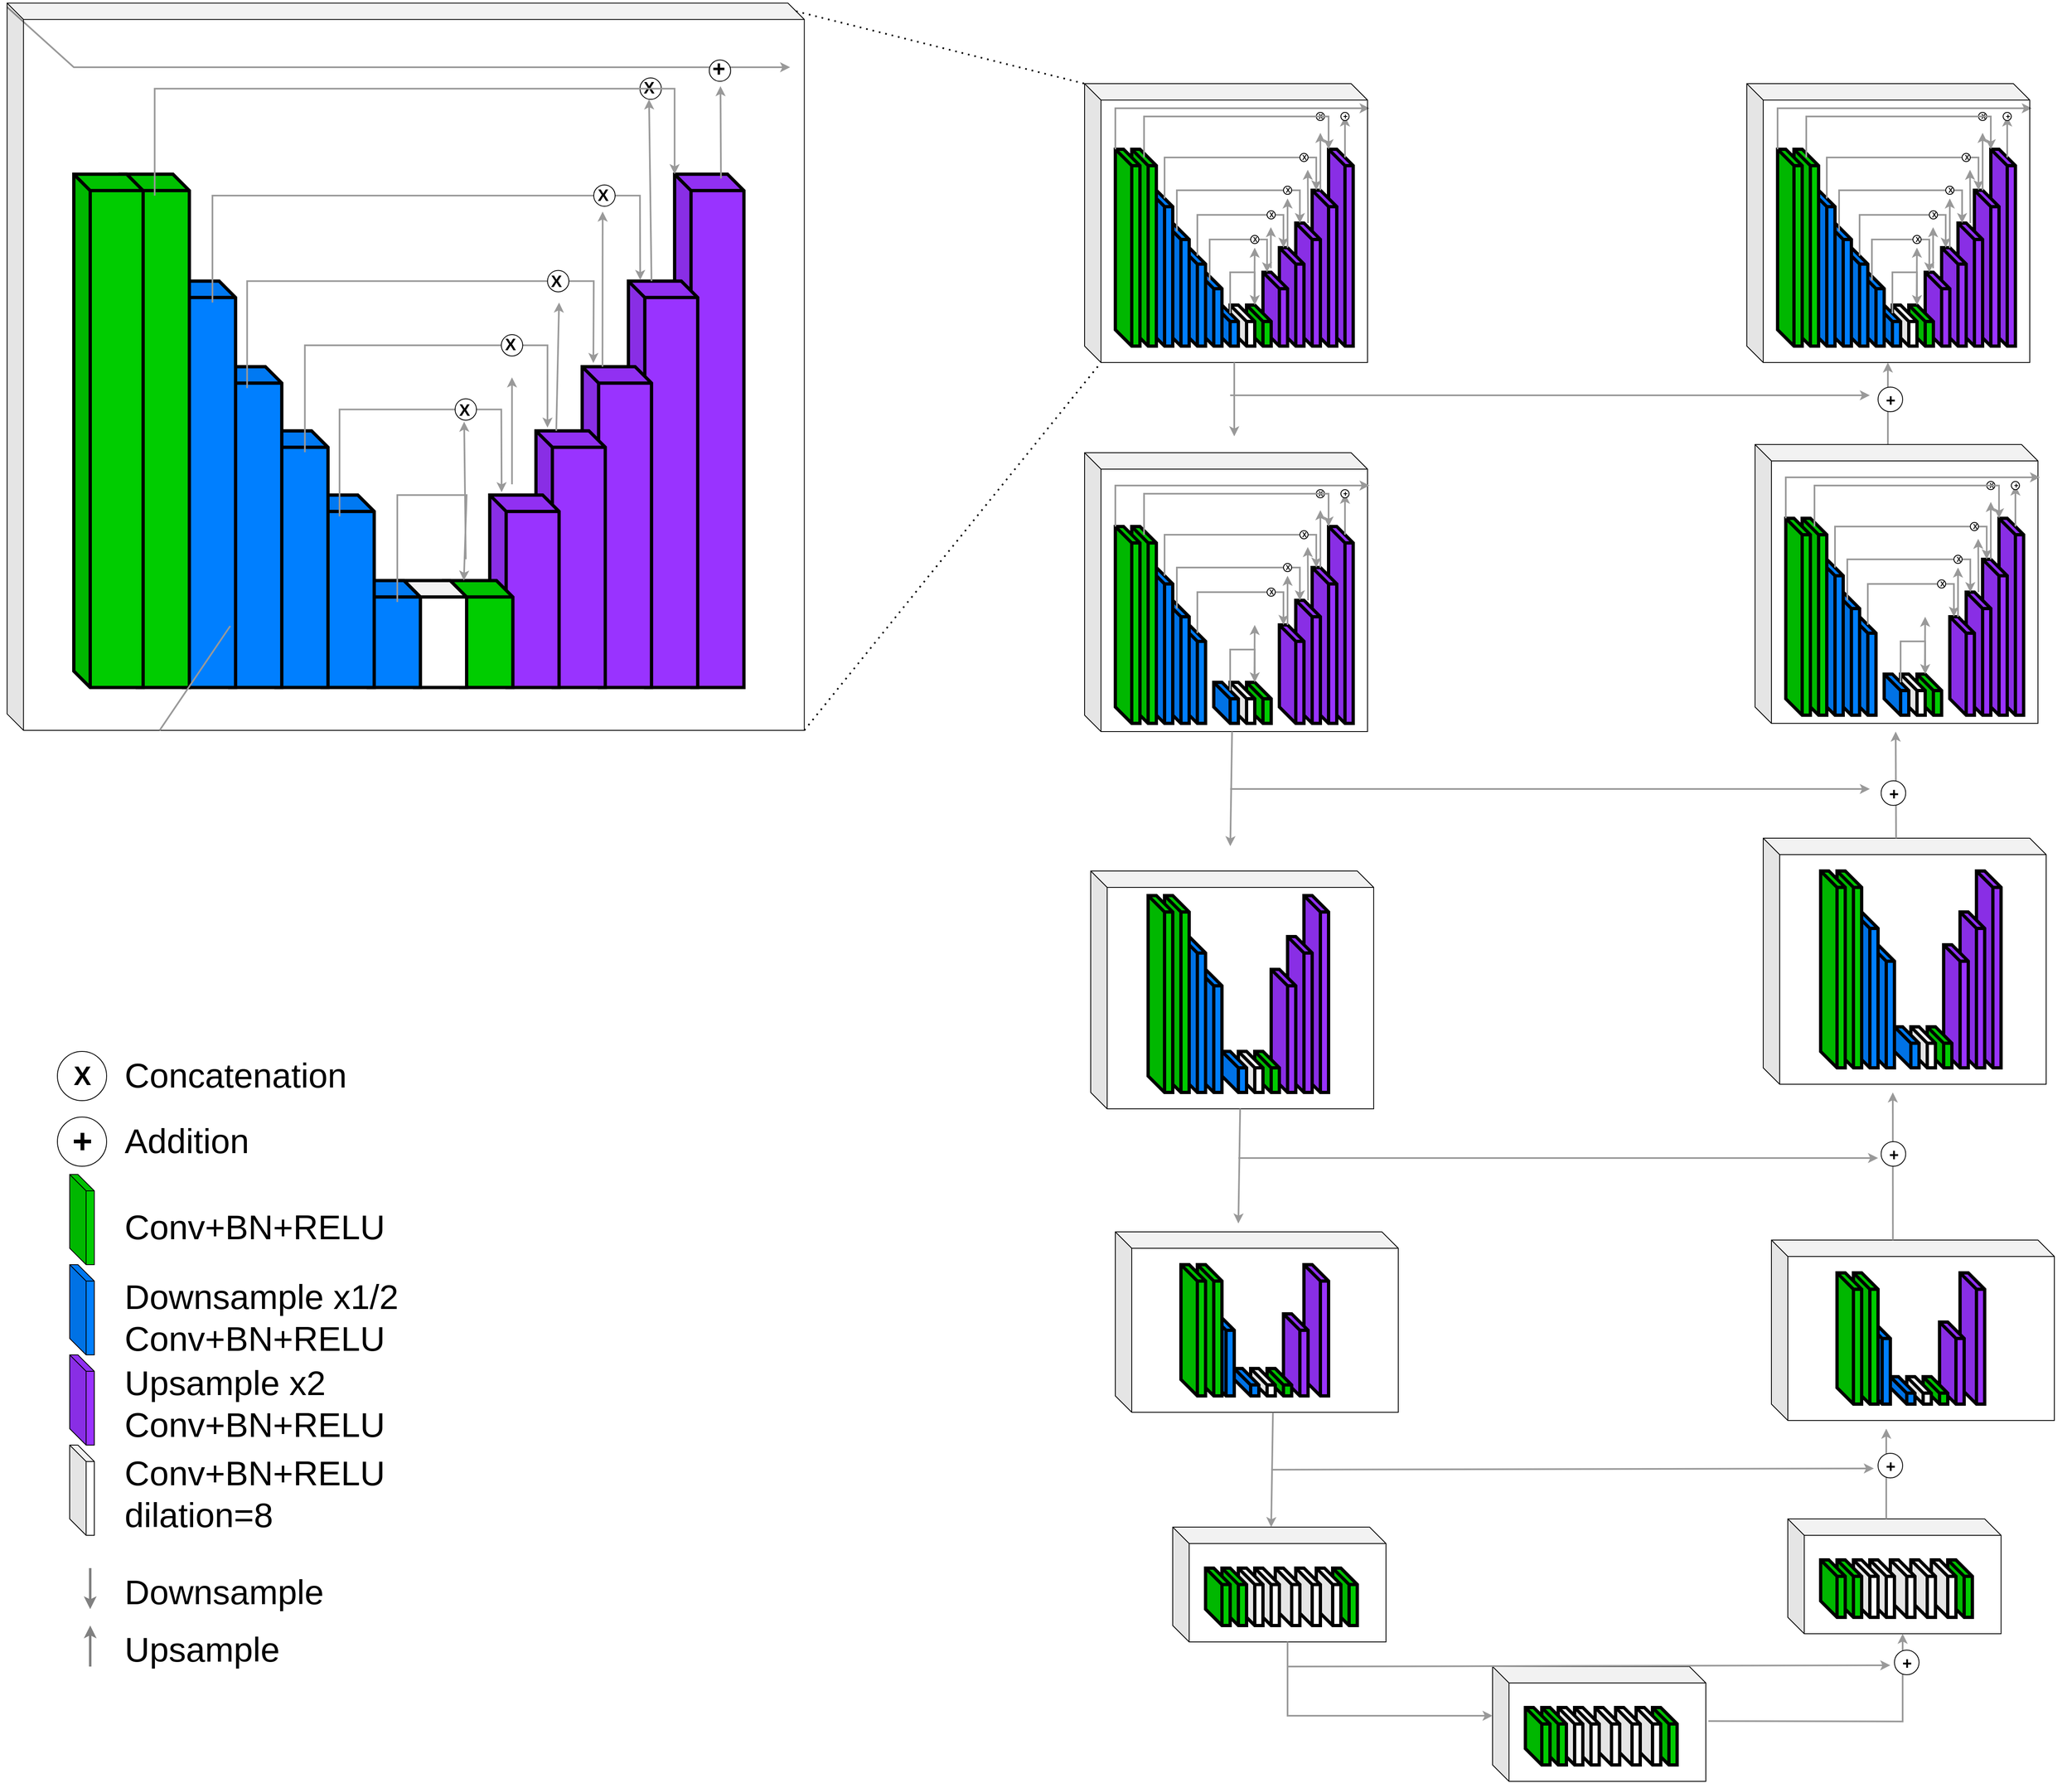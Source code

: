 <mxfile version="20.2.5" type="github"><diagram id="FYNhYHmv1s_CumY7zgUR" name="Page-1"><mxGraphModel dx="1872" dy="1716" grid="1" gridSize="10" guides="1" tooltips="1" connect="1" arrows="1" fold="1" page="1" pageScale="1" pageWidth="850" pageHeight="1100" math="0" shadow="0"><root><mxCell id="0"/><mxCell id="1" parent="0"/><mxCell id="4mGMMcV-dmcy6XdPtMPO-684" value="" style="group" parent="1" vertex="1" connectable="0"><mxGeometry x="892.5" y="90" width="1187.5" height="2070" as="geometry"/></mxCell><mxCell id="4mGMMcV-dmcy6XdPtMPO-177" value="" style="group" parent="4mGMMcV-dmcy6XdPtMPO-684" vertex="1" connectable="0"><mxGeometry width="357.5" height="340" as="geometry"/></mxCell><mxCell id="4mGMMcV-dmcy6XdPtMPO-175" value="" style="group" parent="4mGMMcV-dmcy6XdPtMPO-177" vertex="1" connectable="0"><mxGeometry x="37.5" y="30" width="320" height="310" as="geometry"/></mxCell><mxCell id="4mGMMcV-dmcy6XdPtMPO-108" value="" style="group" parent="4mGMMcV-dmcy6XdPtMPO-175" vertex="1" connectable="0"><mxGeometry y="50" width="320" height="260" as="geometry"/></mxCell><mxCell id="4mGMMcV-dmcy6XdPtMPO-106" value="" style="shape=cube;whiteSpace=wrap;html=1;boundedLbl=1;backgroundOutline=1;darkOpacity=0.05;darkOpacity2=0.1;fontSize=24;fontColor=#000000;strokeColor=#000000;strokeWidth=4;fillColor=#9933FF;size=20;rotation=0;" parent="4mGMMcV-dmcy6XdPtMPO-108" vertex="1"><mxGeometry x="260" width="30" height="240" as="geometry"/></mxCell><mxCell id="4mGMMcV-dmcy6XdPtMPO-105" value="" style="shape=cube;whiteSpace=wrap;html=1;boundedLbl=1;backgroundOutline=1;darkOpacity=0.05;darkOpacity2=0.1;fontSize=24;fontColor=#000000;strokeColor=#000000;strokeWidth=4;fillColor=#9933FF;size=20;rotation=0;" parent="4mGMMcV-dmcy6XdPtMPO-108" vertex="1"><mxGeometry x="240" y="50" width="30" height="190" as="geometry"/></mxCell><mxCell id="4mGMMcV-dmcy6XdPtMPO-104" value="" style="shape=cube;whiteSpace=wrap;html=1;boundedLbl=1;backgroundOutline=1;darkOpacity=0.05;darkOpacity2=0.1;fontSize=24;fontColor=#000000;strokeColor=#000000;strokeWidth=4;fillColor=#9933FF;size=20;rotation=0;" parent="4mGMMcV-dmcy6XdPtMPO-108" vertex="1"><mxGeometry x="220" y="90" width="30" height="150" as="geometry"/></mxCell><mxCell id="4mGMMcV-dmcy6XdPtMPO-103" value="" style="shape=cube;whiteSpace=wrap;html=1;boundedLbl=1;backgroundOutline=1;darkOpacity=0.05;darkOpacity2=0.1;fontSize=24;fontColor=#000000;strokeColor=#000000;strokeWidth=4;fillColor=#9933FF;size=20;rotation=0;" parent="4mGMMcV-dmcy6XdPtMPO-108" vertex="1"><mxGeometry x="200" y="120" width="30" height="120" as="geometry"/></mxCell><mxCell id="4mGMMcV-dmcy6XdPtMPO-102" value="" style="shape=cube;whiteSpace=wrap;html=1;boundedLbl=1;backgroundOutline=1;darkOpacity=0.05;darkOpacity2=0.1;fontSize=24;fontColor=#000000;strokeColor=#000000;strokeWidth=4;fillColor=#9933FF;size=20;rotation=0;" parent="4mGMMcV-dmcy6XdPtMPO-108" vertex="1"><mxGeometry x="180" y="150" width="30" height="90" as="geometry"/></mxCell><mxCell id="4mGMMcV-dmcy6XdPtMPO-101" value="" style="shape=cube;whiteSpace=wrap;html=1;boundedLbl=1;backgroundOutline=1;darkOpacity=0.05;darkOpacity2=0.1;fontSize=24;fontColor=#000000;strokeColor=#000000;strokeWidth=4;fillColor=#00CC00;size=20;rotation=0;" parent="4mGMMcV-dmcy6XdPtMPO-108" vertex="1"><mxGeometry x="160" y="190" width="30" height="50" as="geometry"/></mxCell><mxCell id="4mGMMcV-dmcy6XdPtMPO-100" value="" style="shape=cube;whiteSpace=wrap;html=1;boundedLbl=1;backgroundOutline=1;darkOpacity=0.05;darkOpacity2=0.1;fontSize=24;fontColor=#000000;strokeColor=#000000;strokeWidth=4;fillColor=default;size=20;rotation=0;" parent="4mGMMcV-dmcy6XdPtMPO-108" vertex="1"><mxGeometry x="140" y="190" width="30" height="50" as="geometry"/></mxCell><mxCell id="4mGMMcV-dmcy6XdPtMPO-99" value="" style="shape=cube;whiteSpace=wrap;html=1;boundedLbl=1;backgroundOutline=1;darkOpacity=0.05;darkOpacity2=0.1;fontSize=24;fontColor=#000000;strokeColor=#000000;strokeWidth=4;fillColor=#007FFF;size=20;rotation=0;" parent="4mGMMcV-dmcy6XdPtMPO-108" vertex="1"><mxGeometry x="120" y="190" width="30" height="50" as="geometry"/></mxCell><mxCell id="4mGMMcV-dmcy6XdPtMPO-98" value="" style="shape=cube;whiteSpace=wrap;html=1;boundedLbl=1;backgroundOutline=1;darkOpacity=0.05;darkOpacity2=0.1;fontSize=24;fontColor=#000000;strokeColor=#000000;strokeWidth=4;fillColor=#007FFF;size=20;rotation=0;" parent="4mGMMcV-dmcy6XdPtMPO-108" vertex="1"><mxGeometry x="100" y="150" width="30" height="90" as="geometry"/></mxCell><mxCell id="4mGMMcV-dmcy6XdPtMPO-97" value="" style="shape=cube;whiteSpace=wrap;html=1;boundedLbl=1;backgroundOutline=1;darkOpacity=0.05;darkOpacity2=0.1;fontSize=24;fontColor=#000000;strokeColor=#000000;strokeWidth=4;fillColor=#007FFF;size=20;rotation=0;" parent="4mGMMcV-dmcy6XdPtMPO-108" vertex="1"><mxGeometry x="80" y="120" width="30" height="120" as="geometry"/></mxCell><mxCell id="4mGMMcV-dmcy6XdPtMPO-96" value="" style="shape=cube;whiteSpace=wrap;html=1;boundedLbl=1;backgroundOutline=1;darkOpacity=0.05;darkOpacity2=0.1;fontSize=24;fontColor=#000000;strokeColor=#000000;strokeWidth=4;fillColor=#007FFF;size=20;rotation=0;" parent="4mGMMcV-dmcy6XdPtMPO-108" vertex="1"><mxGeometry x="60" y="90" width="30" height="150" as="geometry"/></mxCell><mxCell id="4mGMMcV-dmcy6XdPtMPO-95" value="" style="shape=cube;whiteSpace=wrap;html=1;boundedLbl=1;backgroundOutline=1;darkOpacity=0.05;darkOpacity2=0.1;fontSize=24;fontColor=#000000;strokeColor=#000000;strokeWidth=4;fillColor=#007FFF;size=20;rotation=0;" parent="4mGMMcV-dmcy6XdPtMPO-108" vertex="1"><mxGeometry x="40" y="50" width="30" height="190" as="geometry"/></mxCell><mxCell id="4mGMMcV-dmcy6XdPtMPO-93" value="" style="shape=cube;whiteSpace=wrap;html=1;boundedLbl=1;backgroundOutline=1;darkOpacity=0.05;darkOpacity2=0.1;fontSize=24;fontColor=#000000;strokeColor=#000000;strokeWidth=4;fillColor=#00CC00;size=20;rotation=0;" parent="4mGMMcV-dmcy6XdPtMPO-108" vertex="1"><mxGeometry x="20" width="30" height="240" as="geometry"/></mxCell><mxCell id="4mGMMcV-dmcy6XdPtMPO-94" value="" style="shape=cube;whiteSpace=wrap;html=1;boundedLbl=1;backgroundOutline=1;darkOpacity=0.05;darkOpacity2=0.1;fontSize=24;fontColor=#000000;strokeColor=#000000;strokeWidth=4;fillColor=#00CC00;size=20;rotation=0;" parent="4mGMMcV-dmcy6XdPtMPO-108" vertex="1"><mxGeometry width="30" height="240" as="geometry"/></mxCell><mxCell id="4mGMMcV-dmcy6XdPtMPO-113" value="" style="endArrow=classic;html=1;rounded=0;fontSize=24;fontColor=#000000;strokeColor=#999999;strokeWidth=2;entryX=0;entryY=0;entryDx=5;entryDy=0;entryPerimeter=0;" parent="4mGMMcV-dmcy6XdPtMPO-108" target="4mGMMcV-dmcy6XdPtMPO-105" edge="1"><mxGeometry width="50" height="50" relative="1" as="geometry"><mxPoint x="60" y="60.0" as="sourcePoint"/><mxPoint x="285" y="50.0" as="targetPoint"/><Array as="points"><mxPoint x="60" y="10"/><mxPoint x="245" y="10"/></Array></mxGeometry></mxCell><mxCell id="4mGMMcV-dmcy6XdPtMPO-115" value="" style="endArrow=classic;html=1;rounded=0;fontSize=24;fontColor=#000000;strokeColor=#999999;strokeWidth=2;entryX=0;entryY=0;entryDx=5.0;entryDy=0;entryPerimeter=0;" parent="4mGMMcV-dmcy6XdPtMPO-108" target="4mGMMcV-dmcy6XdPtMPO-104" edge="1"><mxGeometry width="50" height="50" relative="1" as="geometry"><mxPoint x="75.0" y="100.0" as="sourcePoint"/><mxPoint x="260" y="90" as="targetPoint"/><Array as="points"><mxPoint x="75" y="50"/><mxPoint x="225" y="50"/></Array></mxGeometry></mxCell><mxCell id="4mGMMcV-dmcy6XdPtMPO-117" value="" style="endArrow=classic;html=1;rounded=0;fontSize=24;fontColor=#000000;strokeColor=#999999;strokeWidth=2;entryX=0;entryY=0;entryDx=5.0;entryDy=0;entryPerimeter=0;" parent="4mGMMcV-dmcy6XdPtMPO-108" target="4mGMMcV-dmcy6XdPtMPO-103" edge="1"><mxGeometry width="50" height="50" relative="1" as="geometry"><mxPoint x="100" y="130.0" as="sourcePoint"/><mxPoint x="250" y="120" as="targetPoint"/><Array as="points"><mxPoint x="100" y="80"/><mxPoint x="205" y="80"/></Array></mxGeometry></mxCell><mxCell id="4mGMMcV-dmcy6XdPtMPO-118" value="" style="endArrow=classic;html=1;rounded=0;fontSize=24;fontColor=#000000;strokeColor=#999999;strokeWidth=2;entryX=0;entryY=0;entryDx=5.0;entryDy=0;entryPerimeter=0;" parent="4mGMMcV-dmcy6XdPtMPO-108" target="4mGMMcV-dmcy6XdPtMPO-102" edge="1"><mxGeometry width="50" height="50" relative="1" as="geometry"><mxPoint x="115" y="160.0" as="sourcePoint"/><mxPoint x="220" y="150" as="targetPoint"/><Array as="points"><mxPoint x="115" y="110"/><mxPoint x="185" y="110"/></Array></mxGeometry></mxCell><mxCell id="4mGMMcV-dmcy6XdPtMPO-119" value="" style="endArrow=classic;html=1;rounded=0;fontSize=24;fontColor=#000000;strokeColor=#999999;strokeWidth=2;entryX=0;entryY=0;entryDx=10.0;entryDy=0;entryPerimeter=0;" parent="4mGMMcV-dmcy6XdPtMPO-108" target="4mGMMcV-dmcy6XdPtMPO-101" edge="1"><mxGeometry width="50" height="50" relative="1" as="geometry"><mxPoint x="140" y="200.0" as="sourcePoint"/><mxPoint x="210" y="190" as="targetPoint"/><Array as="points"><mxPoint x="140" y="150"/><mxPoint x="170" y="150"/></Array></mxGeometry></mxCell><mxCell id="4mGMMcV-dmcy6XdPtMPO-149" value="" style="group" parent="4mGMMcV-dmcy6XdPtMPO-108" vertex="1" connectable="0"><mxGeometry x="160" y="100" width="20" height="20" as="geometry"/></mxCell><mxCell id="4mGMMcV-dmcy6XdPtMPO-150" value="" style="ellipse;whiteSpace=wrap;html=1;aspect=fixed;fontSize=24;fontColor=#000000;strokeColor=#000000;strokeWidth=1;fillColor=default;gradientColor=none;" parent="4mGMMcV-dmcy6XdPtMPO-149" vertex="1"><mxGeometry x="5" y="5" width="10" height="10" as="geometry"/></mxCell><mxCell id="4mGMMcV-dmcy6XdPtMPO-151" value="&lt;b&gt;X&lt;/b&gt;" style="text;html=1;align=center;verticalAlign=middle;resizable=0;points=[];autosize=1;strokeColor=none;fillColor=none;fontSize=8;fontColor=#000000;" parent="4mGMMcV-dmcy6XdPtMPO-149" vertex="1"><mxGeometry width="20" height="20" as="geometry"/></mxCell><mxCell id="4mGMMcV-dmcy6XdPtMPO-152" value="" style="group" parent="4mGMMcV-dmcy6XdPtMPO-108" vertex="1" connectable="0"><mxGeometry x="180" y="70" width="20" height="20" as="geometry"/></mxCell><mxCell id="4mGMMcV-dmcy6XdPtMPO-153" value="" style="ellipse;whiteSpace=wrap;html=1;aspect=fixed;fontSize=24;fontColor=#000000;strokeColor=#000000;strokeWidth=1;fillColor=default;gradientColor=none;" parent="4mGMMcV-dmcy6XdPtMPO-152" vertex="1"><mxGeometry x="5" y="5" width="10" height="10" as="geometry"/></mxCell><mxCell id="4mGMMcV-dmcy6XdPtMPO-154" value="&lt;b&gt;X&lt;/b&gt;" style="text;html=1;align=center;verticalAlign=middle;resizable=0;points=[];autosize=1;strokeColor=none;fillColor=none;fontSize=8;fontColor=#000000;" parent="4mGMMcV-dmcy6XdPtMPO-152" vertex="1"><mxGeometry width="20" height="20" as="geometry"/></mxCell><mxCell id="4mGMMcV-dmcy6XdPtMPO-155" value="" style="group" parent="4mGMMcV-dmcy6XdPtMPO-108" vertex="1" connectable="0"><mxGeometry x="200" y="40" width="20" height="20" as="geometry"/></mxCell><mxCell id="4mGMMcV-dmcy6XdPtMPO-156" value="" style="ellipse;whiteSpace=wrap;html=1;aspect=fixed;fontSize=24;fontColor=#000000;strokeColor=#000000;strokeWidth=1;fillColor=default;gradientColor=none;" parent="4mGMMcV-dmcy6XdPtMPO-155" vertex="1"><mxGeometry x="5" y="5" width="10" height="10" as="geometry"/></mxCell><mxCell id="4mGMMcV-dmcy6XdPtMPO-157" value="&lt;b&gt;X&lt;/b&gt;" style="text;html=1;align=center;verticalAlign=middle;resizable=0;points=[];autosize=1;strokeColor=none;fillColor=none;fontSize=8;fontColor=#000000;" parent="4mGMMcV-dmcy6XdPtMPO-155" vertex="1"><mxGeometry width="20" height="20" as="geometry"/></mxCell><mxCell id="4mGMMcV-dmcy6XdPtMPO-158" value="" style="group" parent="4mGMMcV-dmcy6XdPtMPO-108" vertex="1" connectable="0"><mxGeometry x="220" width="20" height="20" as="geometry"/></mxCell><mxCell id="4mGMMcV-dmcy6XdPtMPO-159" value="" style="ellipse;whiteSpace=wrap;html=1;aspect=fixed;fontSize=24;fontColor=#000000;strokeColor=#000000;strokeWidth=1;fillColor=default;gradientColor=none;" parent="4mGMMcV-dmcy6XdPtMPO-158" vertex="1"><mxGeometry x="5" y="5" width="10" height="10" as="geometry"/></mxCell><mxCell id="4mGMMcV-dmcy6XdPtMPO-160" value="&lt;b&gt;X&lt;/b&gt;" style="text;html=1;align=center;verticalAlign=middle;resizable=0;points=[];autosize=1;strokeColor=none;fillColor=none;fontSize=8;fontColor=#000000;" parent="4mGMMcV-dmcy6XdPtMPO-158" vertex="1"><mxGeometry width="20" height="20" as="geometry"/></mxCell><mxCell id="4mGMMcV-dmcy6XdPtMPO-161" value="" style="group" parent="4mGMMcV-dmcy6XdPtMPO-108" vertex="1" connectable="0"><mxGeometry x="240" y="-50" width="20" height="20" as="geometry"/></mxCell><mxCell id="4mGMMcV-dmcy6XdPtMPO-162" value="" style="ellipse;whiteSpace=wrap;html=1;aspect=fixed;fontSize=24;fontColor=#000000;strokeColor=#000000;strokeWidth=1;fillColor=default;gradientColor=none;" parent="4mGMMcV-dmcy6XdPtMPO-161" vertex="1"><mxGeometry x="5" y="5" width="10" height="10" as="geometry"/></mxCell><mxCell id="4mGMMcV-dmcy6XdPtMPO-163" value="&lt;b&gt;X&lt;/b&gt;" style="text;html=1;align=center;verticalAlign=middle;resizable=0;points=[];autosize=1;strokeColor=none;fillColor=none;fontSize=8;fontColor=#000000;" parent="4mGMMcV-dmcy6XdPtMPO-161" vertex="1"><mxGeometry width="20" height="20" as="geometry"/></mxCell><mxCell id="4mGMMcV-dmcy6XdPtMPO-168" value="" style="endArrow=classic;html=1;rounded=0;fontSize=24;fontColor=#000000;strokeColor=#999999;strokeWidth=2;" parent="4mGMMcV-dmcy6XdPtMPO-108" target="4mGMMcV-dmcy6XdPtMPO-151" edge="1"><mxGeometry width="50" height="50" relative="1" as="geometry"><mxPoint x="169.63" y="180" as="sourcePoint"/><mxPoint x="169.63" y="130" as="targetPoint"/></mxGeometry></mxCell><mxCell id="4mGMMcV-dmcy6XdPtMPO-171" value="" style="endArrow=classic;html=1;rounded=0;fontSize=24;fontColor=#000000;strokeColor=#999999;strokeWidth=2;" parent="4mGMMcV-dmcy6XdPtMPO-108" edge="1"><mxGeometry width="50" height="50" relative="1" as="geometry"><mxPoint x="189.63" y="145" as="sourcePoint"/><mxPoint x="189.63" y="95" as="targetPoint"/></mxGeometry></mxCell><mxCell id="4mGMMcV-dmcy6XdPtMPO-172" value="" style="endArrow=classic;html=1;rounded=0;fontSize=24;fontColor=#000000;strokeColor=#999999;strokeWidth=2;exitX=0;exitY=0;exitDx=10.0;exitDy=0;exitPerimeter=0;" parent="4mGMMcV-dmcy6XdPtMPO-108" source="4mGMMcV-dmcy6XdPtMPO-103" edge="1"><mxGeometry width="50" height="50" relative="1" as="geometry"><mxPoint x="210" y="110" as="sourcePoint"/><mxPoint x="210" y="60" as="targetPoint"/></mxGeometry></mxCell><mxCell id="4mGMMcV-dmcy6XdPtMPO-173" value="" style="endArrow=classic;html=1;rounded=0;fontSize=24;fontColor=#000000;strokeColor=#999999;strokeWidth=2;" parent="4mGMMcV-dmcy6XdPtMPO-108" edge="1"><mxGeometry width="50" height="50" relative="1" as="geometry"><mxPoint x="235" y="90" as="sourcePoint"/><mxPoint x="234.63" y="25" as="targetPoint"/></mxGeometry></mxCell><mxCell id="4mGMMcV-dmcy6XdPtMPO-109" value="" style="endArrow=classic;html=1;rounded=0;fontSize=24;fontColor=#000000;strokeColor=#999999;strokeWidth=2;" parent="4mGMMcV-dmcy6XdPtMPO-175" edge="1"><mxGeometry width="50" height="50" relative="1" as="geometry"><mxPoint y="50" as="sourcePoint"/><mxPoint x="310" as="targetPoint"/><Array as="points"><mxPoint/></Array></mxGeometry></mxCell><mxCell id="4mGMMcV-dmcy6XdPtMPO-111" value="" style="endArrow=classic;html=1;rounded=0;fontSize=24;fontColor=#000000;strokeColor=#999999;strokeWidth=2;" parent="4mGMMcV-dmcy6XdPtMPO-175" edge="1"><mxGeometry width="50" height="50" relative="1" as="geometry"><mxPoint x="280" y="60" as="sourcePoint"/><mxPoint x="280" y="10" as="targetPoint"/></mxGeometry></mxCell><mxCell id="4mGMMcV-dmcy6XdPtMPO-112" value="" style="endArrow=classic;html=1;rounded=0;fontSize=24;fontColor=#000000;strokeColor=#999999;strokeWidth=2;entryX=0;entryY=0;entryDx=0;entryDy=0;entryPerimeter=0;" parent="4mGMMcV-dmcy6XdPtMPO-175" target="4mGMMcV-dmcy6XdPtMPO-106" edge="1"><mxGeometry width="50" height="50" relative="1" as="geometry"><mxPoint x="35" y="60.0" as="sourcePoint"/><mxPoint x="345" y="10" as="targetPoint"/><Array as="points"><mxPoint x="35" y="10"/><mxPoint x="260" y="10"/></Array></mxGeometry></mxCell><mxCell id="4mGMMcV-dmcy6XdPtMPO-165" value="" style="group" parent="4mGMMcV-dmcy6XdPtMPO-175" vertex="1" connectable="0"><mxGeometry x="270" width="20" height="20" as="geometry"/></mxCell><mxCell id="4mGMMcV-dmcy6XdPtMPO-166" value="" style="ellipse;whiteSpace=wrap;html=1;aspect=fixed;fontSize=24;fontColor=#000000;strokeColor=#000000;strokeWidth=1;fillColor=default;gradientColor=none;" parent="4mGMMcV-dmcy6XdPtMPO-165" vertex="1"><mxGeometry x="5" y="5" width="10" height="10" as="geometry"/></mxCell><mxCell id="4mGMMcV-dmcy6XdPtMPO-167" value="&lt;b&gt;&lt;font style=&quot;font-size: 9px&quot;&gt;+&lt;/font&gt;&lt;/b&gt;" style="text;html=1;align=center;verticalAlign=middle;resizable=0;points=[];autosize=1;strokeColor=none;fillColor=none;fontSize=8;fontColor=#000000;" parent="4mGMMcV-dmcy6XdPtMPO-165" vertex="1"><mxGeometry width="20" height="20" as="geometry"/></mxCell><mxCell id="4mGMMcV-dmcy6XdPtMPO-174" value="" style="endArrow=classic;html=1;rounded=0;fontSize=24;fontColor=#000000;strokeColor=#999999;strokeWidth=2;" parent="4mGMMcV-dmcy6XdPtMPO-175" edge="1"><mxGeometry width="50" height="50" relative="1" as="geometry"><mxPoint x="250" y="100" as="sourcePoint"/><mxPoint x="250" y="30" as="targetPoint"/></mxGeometry></mxCell><mxCell id="4mGMMcV-dmcy6XdPtMPO-176" value="" style="shape=cube;whiteSpace=wrap;html=1;boundedLbl=1;backgroundOutline=1;darkOpacity=0.05;darkOpacity2=0.1;fontSize=9;fontColor=#000000;strokeColor=#000000;strokeWidth=1;fillColor=none;gradientColor=none;" parent="4mGMMcV-dmcy6XdPtMPO-177" vertex="1"><mxGeometry width="345" height="340" as="geometry"/></mxCell><mxCell id="4mGMMcV-dmcy6XdPtMPO-178" value="" style="group" parent="4mGMMcV-dmcy6XdPtMPO-684" vertex="1" connectable="0"><mxGeometry x="807.5" width="357.5" height="340" as="geometry"/></mxCell><mxCell id="4mGMMcV-dmcy6XdPtMPO-179" value="" style="group" parent="4mGMMcV-dmcy6XdPtMPO-178" vertex="1" connectable="0"><mxGeometry x="37.5" y="30" width="320" height="310" as="geometry"/></mxCell><mxCell id="4mGMMcV-dmcy6XdPtMPO-180" value="" style="group" parent="4mGMMcV-dmcy6XdPtMPO-179" vertex="1" connectable="0"><mxGeometry y="50" width="320" height="260" as="geometry"/></mxCell><mxCell id="4mGMMcV-dmcy6XdPtMPO-181" value="" style="shape=cube;whiteSpace=wrap;html=1;boundedLbl=1;backgroundOutline=1;darkOpacity=0.05;darkOpacity2=0.1;fontSize=24;fontColor=#000000;strokeColor=#000000;strokeWidth=4;fillColor=#9933FF;size=20;rotation=0;" parent="4mGMMcV-dmcy6XdPtMPO-180" vertex="1"><mxGeometry x="260" width="30" height="240" as="geometry"/></mxCell><mxCell id="4mGMMcV-dmcy6XdPtMPO-182" value="" style="shape=cube;whiteSpace=wrap;html=1;boundedLbl=1;backgroundOutline=1;darkOpacity=0.05;darkOpacity2=0.1;fontSize=24;fontColor=#000000;strokeColor=#000000;strokeWidth=4;fillColor=#9933FF;size=20;rotation=0;" parent="4mGMMcV-dmcy6XdPtMPO-180" vertex="1"><mxGeometry x="240" y="50" width="30" height="190" as="geometry"/></mxCell><mxCell id="4mGMMcV-dmcy6XdPtMPO-183" value="" style="shape=cube;whiteSpace=wrap;html=1;boundedLbl=1;backgroundOutline=1;darkOpacity=0.05;darkOpacity2=0.1;fontSize=24;fontColor=#000000;strokeColor=#000000;strokeWidth=4;fillColor=#9933FF;size=20;rotation=0;" parent="4mGMMcV-dmcy6XdPtMPO-180" vertex="1"><mxGeometry x="220" y="90" width="30" height="150" as="geometry"/></mxCell><mxCell id="4mGMMcV-dmcy6XdPtMPO-184" value="" style="shape=cube;whiteSpace=wrap;html=1;boundedLbl=1;backgroundOutline=1;darkOpacity=0.05;darkOpacity2=0.1;fontSize=24;fontColor=#000000;strokeColor=#000000;strokeWidth=4;fillColor=#9933FF;size=20;rotation=0;" parent="4mGMMcV-dmcy6XdPtMPO-180" vertex="1"><mxGeometry x="200" y="120" width="30" height="120" as="geometry"/></mxCell><mxCell id="4mGMMcV-dmcy6XdPtMPO-185" value="" style="shape=cube;whiteSpace=wrap;html=1;boundedLbl=1;backgroundOutline=1;darkOpacity=0.05;darkOpacity2=0.1;fontSize=24;fontColor=#000000;strokeColor=#000000;strokeWidth=4;fillColor=#9933FF;size=20;rotation=0;" parent="4mGMMcV-dmcy6XdPtMPO-180" vertex="1"><mxGeometry x="180" y="150" width="30" height="90" as="geometry"/></mxCell><mxCell id="4mGMMcV-dmcy6XdPtMPO-186" value="" style="shape=cube;whiteSpace=wrap;html=1;boundedLbl=1;backgroundOutline=1;darkOpacity=0.05;darkOpacity2=0.1;fontSize=24;fontColor=#000000;strokeColor=#000000;strokeWidth=4;fillColor=#00CC00;size=20;rotation=0;" parent="4mGMMcV-dmcy6XdPtMPO-180" vertex="1"><mxGeometry x="160" y="190" width="30" height="50" as="geometry"/></mxCell><mxCell id="4mGMMcV-dmcy6XdPtMPO-187" value="" style="shape=cube;whiteSpace=wrap;html=1;boundedLbl=1;backgroundOutline=1;darkOpacity=0.05;darkOpacity2=0.1;fontSize=24;fontColor=#000000;strokeColor=#000000;strokeWidth=4;fillColor=default;size=20;rotation=0;" parent="4mGMMcV-dmcy6XdPtMPO-180" vertex="1"><mxGeometry x="140" y="190" width="30" height="50" as="geometry"/></mxCell><mxCell id="4mGMMcV-dmcy6XdPtMPO-188" value="" style="shape=cube;whiteSpace=wrap;html=1;boundedLbl=1;backgroundOutline=1;darkOpacity=0.05;darkOpacity2=0.1;fontSize=24;fontColor=#000000;strokeColor=#000000;strokeWidth=4;fillColor=#007FFF;size=20;rotation=0;" parent="4mGMMcV-dmcy6XdPtMPO-180" vertex="1"><mxGeometry x="120" y="190" width="30" height="50" as="geometry"/></mxCell><mxCell id="4mGMMcV-dmcy6XdPtMPO-189" value="" style="shape=cube;whiteSpace=wrap;html=1;boundedLbl=1;backgroundOutline=1;darkOpacity=0.05;darkOpacity2=0.1;fontSize=24;fontColor=#000000;strokeColor=#000000;strokeWidth=4;fillColor=#007FFF;size=20;rotation=0;" parent="4mGMMcV-dmcy6XdPtMPO-180" vertex="1"><mxGeometry x="100" y="150" width="30" height="90" as="geometry"/></mxCell><mxCell id="4mGMMcV-dmcy6XdPtMPO-190" value="" style="shape=cube;whiteSpace=wrap;html=1;boundedLbl=1;backgroundOutline=1;darkOpacity=0.05;darkOpacity2=0.1;fontSize=24;fontColor=#000000;strokeColor=#000000;strokeWidth=4;fillColor=#007FFF;size=20;rotation=0;" parent="4mGMMcV-dmcy6XdPtMPO-180" vertex="1"><mxGeometry x="80" y="120" width="30" height="120" as="geometry"/></mxCell><mxCell id="4mGMMcV-dmcy6XdPtMPO-191" value="" style="shape=cube;whiteSpace=wrap;html=1;boundedLbl=1;backgroundOutline=1;darkOpacity=0.05;darkOpacity2=0.1;fontSize=24;fontColor=#000000;strokeColor=#000000;strokeWidth=4;fillColor=#007FFF;size=20;rotation=0;" parent="4mGMMcV-dmcy6XdPtMPO-180" vertex="1"><mxGeometry x="60" y="90" width="30" height="150" as="geometry"/></mxCell><mxCell id="4mGMMcV-dmcy6XdPtMPO-192" value="" style="shape=cube;whiteSpace=wrap;html=1;boundedLbl=1;backgroundOutline=1;darkOpacity=0.05;darkOpacity2=0.1;fontSize=24;fontColor=#000000;strokeColor=#000000;strokeWidth=4;fillColor=#007FFF;size=20;rotation=0;" parent="4mGMMcV-dmcy6XdPtMPO-180" vertex="1"><mxGeometry x="40" y="50" width="30" height="190" as="geometry"/></mxCell><mxCell id="4mGMMcV-dmcy6XdPtMPO-193" value="" style="shape=cube;whiteSpace=wrap;html=1;boundedLbl=1;backgroundOutline=1;darkOpacity=0.05;darkOpacity2=0.1;fontSize=24;fontColor=#000000;strokeColor=#000000;strokeWidth=4;fillColor=#00CC00;size=20;rotation=0;" parent="4mGMMcV-dmcy6XdPtMPO-180" vertex="1"><mxGeometry x="20" width="30" height="240" as="geometry"/></mxCell><mxCell id="4mGMMcV-dmcy6XdPtMPO-194" value="" style="shape=cube;whiteSpace=wrap;html=1;boundedLbl=1;backgroundOutline=1;darkOpacity=0.05;darkOpacity2=0.1;fontSize=24;fontColor=#000000;strokeColor=#000000;strokeWidth=4;fillColor=#00CC00;size=20;rotation=0;" parent="4mGMMcV-dmcy6XdPtMPO-180" vertex="1"><mxGeometry width="30" height="240" as="geometry"/></mxCell><mxCell id="4mGMMcV-dmcy6XdPtMPO-195" value="" style="endArrow=classic;html=1;rounded=0;fontSize=24;fontColor=#000000;strokeColor=#999999;strokeWidth=2;entryX=0;entryY=0;entryDx=5;entryDy=0;entryPerimeter=0;" parent="4mGMMcV-dmcy6XdPtMPO-180" target="4mGMMcV-dmcy6XdPtMPO-182" edge="1"><mxGeometry width="50" height="50" relative="1" as="geometry"><mxPoint x="60" y="60.0" as="sourcePoint"/><mxPoint x="285" y="50.0" as="targetPoint"/><Array as="points"><mxPoint x="60" y="10"/><mxPoint x="245" y="10"/></Array></mxGeometry></mxCell><mxCell id="4mGMMcV-dmcy6XdPtMPO-196" value="" style="endArrow=classic;html=1;rounded=0;fontSize=24;fontColor=#000000;strokeColor=#999999;strokeWidth=2;entryX=0;entryY=0;entryDx=5.0;entryDy=0;entryPerimeter=0;" parent="4mGMMcV-dmcy6XdPtMPO-180" target="4mGMMcV-dmcy6XdPtMPO-183" edge="1"><mxGeometry width="50" height="50" relative="1" as="geometry"><mxPoint x="75.0" y="100.0" as="sourcePoint"/><mxPoint x="260" y="90" as="targetPoint"/><Array as="points"><mxPoint x="75" y="50"/><mxPoint x="225" y="50"/></Array></mxGeometry></mxCell><mxCell id="4mGMMcV-dmcy6XdPtMPO-197" value="" style="endArrow=classic;html=1;rounded=0;fontSize=24;fontColor=#000000;strokeColor=#999999;strokeWidth=2;entryX=0;entryY=0;entryDx=5.0;entryDy=0;entryPerimeter=0;" parent="4mGMMcV-dmcy6XdPtMPO-180" target="4mGMMcV-dmcy6XdPtMPO-184" edge="1"><mxGeometry width="50" height="50" relative="1" as="geometry"><mxPoint x="100" y="130.0" as="sourcePoint"/><mxPoint x="250" y="120" as="targetPoint"/><Array as="points"><mxPoint x="100" y="80"/><mxPoint x="205" y="80"/></Array></mxGeometry></mxCell><mxCell id="4mGMMcV-dmcy6XdPtMPO-198" value="" style="endArrow=classic;html=1;rounded=0;fontSize=24;fontColor=#000000;strokeColor=#999999;strokeWidth=2;entryX=0;entryY=0;entryDx=5.0;entryDy=0;entryPerimeter=0;" parent="4mGMMcV-dmcy6XdPtMPO-180" target="4mGMMcV-dmcy6XdPtMPO-185" edge="1"><mxGeometry width="50" height="50" relative="1" as="geometry"><mxPoint x="115" y="160.0" as="sourcePoint"/><mxPoint x="220" y="150" as="targetPoint"/><Array as="points"><mxPoint x="115" y="110"/><mxPoint x="185" y="110"/></Array></mxGeometry></mxCell><mxCell id="4mGMMcV-dmcy6XdPtMPO-199" value="" style="endArrow=classic;html=1;rounded=0;fontSize=24;fontColor=#000000;strokeColor=#999999;strokeWidth=2;entryX=0;entryY=0;entryDx=10.0;entryDy=0;entryPerimeter=0;" parent="4mGMMcV-dmcy6XdPtMPO-180" target="4mGMMcV-dmcy6XdPtMPO-186" edge="1"><mxGeometry width="50" height="50" relative="1" as="geometry"><mxPoint x="140" y="200.0" as="sourcePoint"/><mxPoint x="210" y="190" as="targetPoint"/><Array as="points"><mxPoint x="140" y="150"/><mxPoint x="170" y="150"/></Array></mxGeometry></mxCell><mxCell id="4mGMMcV-dmcy6XdPtMPO-200" value="" style="group" parent="4mGMMcV-dmcy6XdPtMPO-180" vertex="1" connectable="0"><mxGeometry x="160" y="100" width="20" height="20" as="geometry"/></mxCell><mxCell id="4mGMMcV-dmcy6XdPtMPO-201" value="" style="ellipse;whiteSpace=wrap;html=1;aspect=fixed;fontSize=24;fontColor=#000000;strokeColor=#000000;strokeWidth=1;fillColor=default;gradientColor=none;" parent="4mGMMcV-dmcy6XdPtMPO-200" vertex="1"><mxGeometry x="5" y="5" width="10" height="10" as="geometry"/></mxCell><mxCell id="4mGMMcV-dmcy6XdPtMPO-202" value="&lt;b&gt;X&lt;/b&gt;" style="text;html=1;align=center;verticalAlign=middle;resizable=0;points=[];autosize=1;strokeColor=none;fillColor=none;fontSize=8;fontColor=#000000;" parent="4mGMMcV-dmcy6XdPtMPO-200" vertex="1"><mxGeometry width="20" height="20" as="geometry"/></mxCell><mxCell id="4mGMMcV-dmcy6XdPtMPO-203" value="" style="group" parent="4mGMMcV-dmcy6XdPtMPO-180" vertex="1" connectable="0"><mxGeometry x="180" y="70" width="20" height="20" as="geometry"/></mxCell><mxCell id="4mGMMcV-dmcy6XdPtMPO-204" value="" style="ellipse;whiteSpace=wrap;html=1;aspect=fixed;fontSize=24;fontColor=#000000;strokeColor=#000000;strokeWidth=1;fillColor=default;gradientColor=none;" parent="4mGMMcV-dmcy6XdPtMPO-203" vertex="1"><mxGeometry x="5" y="5" width="10" height="10" as="geometry"/></mxCell><mxCell id="4mGMMcV-dmcy6XdPtMPO-205" value="&lt;b&gt;X&lt;/b&gt;" style="text;html=1;align=center;verticalAlign=middle;resizable=0;points=[];autosize=1;strokeColor=none;fillColor=none;fontSize=8;fontColor=#000000;" parent="4mGMMcV-dmcy6XdPtMPO-203" vertex="1"><mxGeometry width="20" height="20" as="geometry"/></mxCell><mxCell id="4mGMMcV-dmcy6XdPtMPO-206" value="" style="group" parent="4mGMMcV-dmcy6XdPtMPO-180" vertex="1" connectable="0"><mxGeometry x="200" y="40" width="20" height="20" as="geometry"/></mxCell><mxCell id="4mGMMcV-dmcy6XdPtMPO-207" value="" style="ellipse;whiteSpace=wrap;html=1;aspect=fixed;fontSize=24;fontColor=#000000;strokeColor=#000000;strokeWidth=1;fillColor=default;gradientColor=none;" parent="4mGMMcV-dmcy6XdPtMPO-206" vertex="1"><mxGeometry x="5" y="5" width="10" height="10" as="geometry"/></mxCell><mxCell id="4mGMMcV-dmcy6XdPtMPO-208" value="&lt;b&gt;X&lt;/b&gt;" style="text;html=1;align=center;verticalAlign=middle;resizable=0;points=[];autosize=1;strokeColor=none;fillColor=none;fontSize=8;fontColor=#000000;" parent="4mGMMcV-dmcy6XdPtMPO-206" vertex="1"><mxGeometry width="20" height="20" as="geometry"/></mxCell><mxCell id="4mGMMcV-dmcy6XdPtMPO-209" value="" style="group" parent="4mGMMcV-dmcy6XdPtMPO-180" vertex="1" connectable="0"><mxGeometry x="220" width="20" height="20" as="geometry"/></mxCell><mxCell id="4mGMMcV-dmcy6XdPtMPO-210" value="" style="ellipse;whiteSpace=wrap;html=1;aspect=fixed;fontSize=24;fontColor=#000000;strokeColor=#000000;strokeWidth=1;fillColor=default;gradientColor=none;" parent="4mGMMcV-dmcy6XdPtMPO-209" vertex="1"><mxGeometry x="5" y="5" width="10" height="10" as="geometry"/></mxCell><mxCell id="4mGMMcV-dmcy6XdPtMPO-211" value="&lt;b&gt;X&lt;/b&gt;" style="text;html=1;align=center;verticalAlign=middle;resizable=0;points=[];autosize=1;strokeColor=none;fillColor=none;fontSize=8;fontColor=#000000;" parent="4mGMMcV-dmcy6XdPtMPO-209" vertex="1"><mxGeometry width="20" height="20" as="geometry"/></mxCell><mxCell id="4mGMMcV-dmcy6XdPtMPO-212" value="" style="group" parent="4mGMMcV-dmcy6XdPtMPO-180" vertex="1" connectable="0"><mxGeometry x="240" y="-50" width="20" height="20" as="geometry"/></mxCell><mxCell id="4mGMMcV-dmcy6XdPtMPO-213" value="" style="ellipse;whiteSpace=wrap;html=1;aspect=fixed;fontSize=24;fontColor=#000000;strokeColor=#000000;strokeWidth=1;fillColor=default;gradientColor=none;" parent="4mGMMcV-dmcy6XdPtMPO-212" vertex="1"><mxGeometry x="5" y="5" width="10" height="10" as="geometry"/></mxCell><mxCell id="4mGMMcV-dmcy6XdPtMPO-214" value="&lt;b&gt;X&lt;/b&gt;" style="text;html=1;align=center;verticalAlign=middle;resizable=0;points=[];autosize=1;strokeColor=none;fillColor=none;fontSize=8;fontColor=#000000;" parent="4mGMMcV-dmcy6XdPtMPO-212" vertex="1"><mxGeometry width="20" height="20" as="geometry"/></mxCell><mxCell id="4mGMMcV-dmcy6XdPtMPO-215" value="" style="endArrow=classic;html=1;rounded=0;fontSize=24;fontColor=#000000;strokeColor=#999999;strokeWidth=2;" parent="4mGMMcV-dmcy6XdPtMPO-180" target="4mGMMcV-dmcy6XdPtMPO-202" edge="1"><mxGeometry width="50" height="50" relative="1" as="geometry"><mxPoint x="169.63" y="180" as="sourcePoint"/><mxPoint x="169.63" y="130" as="targetPoint"/></mxGeometry></mxCell><mxCell id="4mGMMcV-dmcy6XdPtMPO-216" value="" style="endArrow=classic;html=1;rounded=0;fontSize=24;fontColor=#000000;strokeColor=#999999;strokeWidth=2;" parent="4mGMMcV-dmcy6XdPtMPO-180" edge="1"><mxGeometry width="50" height="50" relative="1" as="geometry"><mxPoint x="189.63" y="145" as="sourcePoint"/><mxPoint x="189.63" y="95" as="targetPoint"/></mxGeometry></mxCell><mxCell id="4mGMMcV-dmcy6XdPtMPO-217" value="" style="endArrow=classic;html=1;rounded=0;fontSize=24;fontColor=#000000;strokeColor=#999999;strokeWidth=2;exitX=0;exitY=0;exitDx=10.0;exitDy=0;exitPerimeter=0;" parent="4mGMMcV-dmcy6XdPtMPO-180" source="4mGMMcV-dmcy6XdPtMPO-184" edge="1"><mxGeometry width="50" height="50" relative="1" as="geometry"><mxPoint x="210" y="110" as="sourcePoint"/><mxPoint x="210" y="60" as="targetPoint"/></mxGeometry></mxCell><mxCell id="4mGMMcV-dmcy6XdPtMPO-218" value="" style="endArrow=classic;html=1;rounded=0;fontSize=24;fontColor=#000000;strokeColor=#999999;strokeWidth=2;" parent="4mGMMcV-dmcy6XdPtMPO-180" edge="1"><mxGeometry width="50" height="50" relative="1" as="geometry"><mxPoint x="235" y="90" as="sourcePoint"/><mxPoint x="234.63" y="25" as="targetPoint"/></mxGeometry></mxCell><mxCell id="4mGMMcV-dmcy6XdPtMPO-662" value="" style="endArrow=classic;html=1;rounded=0;fontSize=9;fontColor=#000000;strokeColor=#999999;strokeWidth=2;exitX=0;exitY=0;exitDx=120;exitDy=0;exitPerimeter=0;" parent="4mGMMcV-dmcy6XdPtMPO-180" edge="1"><mxGeometry width="50" height="50" relative="1" as="geometry"><mxPoint x="134.5" y="360" as="sourcePoint"/><mxPoint x="134.5" y="260" as="targetPoint"/></mxGeometry></mxCell><mxCell id="4mGMMcV-dmcy6XdPtMPO-219" value="" style="endArrow=classic;html=1;rounded=0;fontSize=24;fontColor=#000000;strokeColor=#999999;strokeWidth=2;" parent="4mGMMcV-dmcy6XdPtMPO-179" edge="1"><mxGeometry width="50" height="50" relative="1" as="geometry"><mxPoint y="50" as="sourcePoint"/><mxPoint x="310" as="targetPoint"/><Array as="points"><mxPoint/></Array></mxGeometry></mxCell><mxCell id="4mGMMcV-dmcy6XdPtMPO-220" value="" style="endArrow=classic;html=1;rounded=0;fontSize=24;fontColor=#000000;strokeColor=#999999;strokeWidth=2;" parent="4mGMMcV-dmcy6XdPtMPO-179" edge="1"><mxGeometry width="50" height="50" relative="1" as="geometry"><mxPoint x="280" y="60" as="sourcePoint"/><mxPoint x="280" y="10" as="targetPoint"/></mxGeometry></mxCell><mxCell id="4mGMMcV-dmcy6XdPtMPO-221" value="" style="endArrow=classic;html=1;rounded=0;fontSize=24;fontColor=#000000;strokeColor=#999999;strokeWidth=2;entryX=0;entryY=0;entryDx=0;entryDy=0;entryPerimeter=0;" parent="4mGMMcV-dmcy6XdPtMPO-179" target="4mGMMcV-dmcy6XdPtMPO-181" edge="1"><mxGeometry width="50" height="50" relative="1" as="geometry"><mxPoint x="35" y="60.0" as="sourcePoint"/><mxPoint x="345" y="10" as="targetPoint"/><Array as="points"><mxPoint x="35" y="10"/><mxPoint x="260" y="10"/></Array></mxGeometry></mxCell><mxCell id="4mGMMcV-dmcy6XdPtMPO-222" value="" style="group" parent="4mGMMcV-dmcy6XdPtMPO-179" vertex="1" connectable="0"><mxGeometry x="270" width="20" height="20" as="geometry"/></mxCell><mxCell id="4mGMMcV-dmcy6XdPtMPO-223" value="" style="ellipse;whiteSpace=wrap;html=1;aspect=fixed;fontSize=24;fontColor=#000000;strokeColor=#000000;strokeWidth=1;fillColor=default;gradientColor=none;" parent="4mGMMcV-dmcy6XdPtMPO-222" vertex="1"><mxGeometry x="5" y="5" width="10" height="10" as="geometry"/></mxCell><mxCell id="4mGMMcV-dmcy6XdPtMPO-224" value="&lt;b&gt;&lt;font style=&quot;font-size: 9px&quot;&gt;+&lt;/font&gt;&lt;/b&gt;" style="text;html=1;align=center;verticalAlign=middle;resizable=0;points=[];autosize=1;strokeColor=none;fillColor=none;fontSize=8;fontColor=#000000;" parent="4mGMMcV-dmcy6XdPtMPO-222" vertex="1"><mxGeometry width="20" height="20" as="geometry"/></mxCell><mxCell id="4mGMMcV-dmcy6XdPtMPO-225" value="" style="endArrow=classic;html=1;rounded=0;fontSize=24;fontColor=#000000;strokeColor=#999999;strokeWidth=2;" parent="4mGMMcV-dmcy6XdPtMPO-179" edge="1"><mxGeometry width="50" height="50" relative="1" as="geometry"><mxPoint x="250" y="100" as="sourcePoint"/><mxPoint x="250" y="30" as="targetPoint"/></mxGeometry></mxCell><mxCell id="4mGMMcV-dmcy6XdPtMPO-226" value="" style="shape=cube;whiteSpace=wrap;html=1;boundedLbl=1;backgroundOutline=1;darkOpacity=0.05;darkOpacity2=0.1;fontSize=9;fontColor=#000000;strokeColor=#000000;strokeWidth=1;fillColor=none;gradientColor=none;" parent="4mGMMcV-dmcy6XdPtMPO-178" vertex="1"><mxGeometry width="345" height="340" as="geometry"/></mxCell><mxCell id="4mGMMcV-dmcy6XdPtMPO-228" value="" style="group" parent="4mGMMcV-dmcy6XdPtMPO-684" vertex="1" connectable="0"><mxGeometry x="37.5" y="490" width="320" height="310" as="geometry"/></mxCell><mxCell id="4mGMMcV-dmcy6XdPtMPO-229" value="" style="group" parent="4mGMMcV-dmcy6XdPtMPO-228" vertex="1" connectable="0"><mxGeometry y="50" width="320" height="260" as="geometry"/></mxCell><mxCell id="4mGMMcV-dmcy6XdPtMPO-230" value="" style="shape=cube;whiteSpace=wrap;html=1;boundedLbl=1;backgroundOutline=1;darkOpacity=0.05;darkOpacity2=0.1;fontSize=24;fontColor=#000000;strokeColor=#000000;strokeWidth=4;fillColor=#9933FF;size=20;rotation=0;" parent="4mGMMcV-dmcy6XdPtMPO-229" vertex="1"><mxGeometry x="260" width="30" height="240" as="geometry"/></mxCell><mxCell id="4mGMMcV-dmcy6XdPtMPO-231" value="" style="shape=cube;whiteSpace=wrap;html=1;boundedLbl=1;backgroundOutline=1;darkOpacity=0.05;darkOpacity2=0.1;fontSize=24;fontColor=#000000;strokeColor=#000000;strokeWidth=4;fillColor=#9933FF;size=20;rotation=0;" parent="4mGMMcV-dmcy6XdPtMPO-229" vertex="1"><mxGeometry x="240" y="50" width="30" height="190" as="geometry"/></mxCell><mxCell id="4mGMMcV-dmcy6XdPtMPO-232" value="" style="shape=cube;whiteSpace=wrap;html=1;boundedLbl=1;backgroundOutline=1;darkOpacity=0.05;darkOpacity2=0.1;fontSize=24;fontColor=#000000;strokeColor=#000000;strokeWidth=4;fillColor=#9933FF;size=20;rotation=0;" parent="4mGMMcV-dmcy6XdPtMPO-229" vertex="1"><mxGeometry x="220" y="90" width="30" height="150" as="geometry"/></mxCell><mxCell id="4mGMMcV-dmcy6XdPtMPO-233" value="" style="shape=cube;whiteSpace=wrap;html=1;boundedLbl=1;backgroundOutline=1;darkOpacity=0.05;darkOpacity2=0.1;fontSize=24;fontColor=#000000;strokeColor=#000000;strokeWidth=4;fillColor=#9933FF;size=20;rotation=0;" parent="4mGMMcV-dmcy6XdPtMPO-229" vertex="1"><mxGeometry x="200" y="120" width="30" height="120" as="geometry"/></mxCell><mxCell id="4mGMMcV-dmcy6XdPtMPO-235" value="" style="shape=cube;whiteSpace=wrap;html=1;boundedLbl=1;backgroundOutline=1;darkOpacity=0.05;darkOpacity2=0.1;fontSize=24;fontColor=#000000;strokeColor=#000000;strokeWidth=4;fillColor=#00CC00;size=20;rotation=0;" parent="4mGMMcV-dmcy6XdPtMPO-229" vertex="1"><mxGeometry x="160" y="190" width="30" height="50" as="geometry"/></mxCell><mxCell id="4mGMMcV-dmcy6XdPtMPO-236" value="" style="shape=cube;whiteSpace=wrap;html=1;boundedLbl=1;backgroundOutline=1;darkOpacity=0.05;darkOpacity2=0.1;fontSize=24;fontColor=#000000;strokeColor=#000000;strokeWidth=4;fillColor=default;size=20;rotation=0;" parent="4mGMMcV-dmcy6XdPtMPO-229" vertex="1"><mxGeometry x="140" y="190" width="30" height="50" as="geometry"/></mxCell><mxCell id="4mGMMcV-dmcy6XdPtMPO-237" value="" style="shape=cube;whiteSpace=wrap;html=1;boundedLbl=1;backgroundOutline=1;darkOpacity=0.05;darkOpacity2=0.1;fontSize=24;fontColor=#000000;strokeColor=#000000;strokeWidth=4;fillColor=#007FFF;size=20;rotation=0;" parent="4mGMMcV-dmcy6XdPtMPO-229" vertex="1"><mxGeometry x="120" y="190" width="30" height="50" as="geometry"/></mxCell><mxCell id="4mGMMcV-dmcy6XdPtMPO-239" value="" style="shape=cube;whiteSpace=wrap;html=1;boundedLbl=1;backgroundOutline=1;darkOpacity=0.05;darkOpacity2=0.1;fontSize=24;fontColor=#000000;strokeColor=#000000;strokeWidth=4;fillColor=#007FFF;size=20;rotation=0;" parent="4mGMMcV-dmcy6XdPtMPO-229" vertex="1"><mxGeometry x="80" y="120" width="30" height="120" as="geometry"/></mxCell><mxCell id="4mGMMcV-dmcy6XdPtMPO-240" value="" style="shape=cube;whiteSpace=wrap;html=1;boundedLbl=1;backgroundOutline=1;darkOpacity=0.05;darkOpacity2=0.1;fontSize=24;fontColor=#000000;strokeColor=#000000;strokeWidth=4;fillColor=#007FFF;size=20;rotation=0;" parent="4mGMMcV-dmcy6XdPtMPO-229" vertex="1"><mxGeometry x="60" y="90" width="30" height="150" as="geometry"/></mxCell><mxCell id="4mGMMcV-dmcy6XdPtMPO-241" value="" style="shape=cube;whiteSpace=wrap;html=1;boundedLbl=1;backgroundOutline=1;darkOpacity=0.05;darkOpacity2=0.1;fontSize=24;fontColor=#000000;strokeColor=#000000;strokeWidth=4;fillColor=#007FFF;size=20;rotation=0;" parent="4mGMMcV-dmcy6XdPtMPO-229" vertex="1"><mxGeometry x="40" y="50" width="30" height="190" as="geometry"/></mxCell><mxCell id="4mGMMcV-dmcy6XdPtMPO-242" value="" style="shape=cube;whiteSpace=wrap;html=1;boundedLbl=1;backgroundOutline=1;darkOpacity=0.05;darkOpacity2=0.1;fontSize=24;fontColor=#000000;strokeColor=#000000;strokeWidth=4;fillColor=#00CC00;size=20;rotation=0;" parent="4mGMMcV-dmcy6XdPtMPO-229" vertex="1"><mxGeometry x="20" width="30" height="240" as="geometry"/></mxCell><mxCell id="4mGMMcV-dmcy6XdPtMPO-243" value="" style="shape=cube;whiteSpace=wrap;html=1;boundedLbl=1;backgroundOutline=1;darkOpacity=0.05;darkOpacity2=0.1;fontSize=24;fontColor=#000000;strokeColor=#000000;strokeWidth=4;fillColor=#00CC00;size=20;rotation=0;" parent="4mGMMcV-dmcy6XdPtMPO-229" vertex="1"><mxGeometry width="30" height="240" as="geometry"/></mxCell><mxCell id="4mGMMcV-dmcy6XdPtMPO-244" value="" style="endArrow=classic;html=1;rounded=0;fontSize=24;fontColor=#000000;strokeColor=#999999;strokeWidth=2;entryX=0;entryY=0;entryDx=5;entryDy=0;entryPerimeter=0;" parent="4mGMMcV-dmcy6XdPtMPO-229" target="4mGMMcV-dmcy6XdPtMPO-231" edge="1"><mxGeometry width="50" height="50" relative="1" as="geometry"><mxPoint x="60" y="60.0" as="sourcePoint"/><mxPoint x="285" y="50.0" as="targetPoint"/><Array as="points"><mxPoint x="60" y="10"/><mxPoint x="245" y="10"/></Array></mxGeometry></mxCell><mxCell id="4mGMMcV-dmcy6XdPtMPO-245" value="" style="endArrow=classic;html=1;rounded=0;fontSize=24;fontColor=#000000;strokeColor=#999999;strokeWidth=2;entryX=0;entryY=0;entryDx=5.0;entryDy=0;entryPerimeter=0;" parent="4mGMMcV-dmcy6XdPtMPO-229" target="4mGMMcV-dmcy6XdPtMPO-232" edge="1"><mxGeometry width="50" height="50" relative="1" as="geometry"><mxPoint x="75.0" y="100.0" as="sourcePoint"/><mxPoint x="260" y="90" as="targetPoint"/><Array as="points"><mxPoint x="75" y="50"/><mxPoint x="225" y="50"/></Array></mxGeometry></mxCell><mxCell id="4mGMMcV-dmcy6XdPtMPO-246" value="" style="endArrow=classic;html=1;rounded=0;fontSize=24;fontColor=#000000;strokeColor=#999999;strokeWidth=2;entryX=0;entryY=0;entryDx=5.0;entryDy=0;entryPerimeter=0;" parent="4mGMMcV-dmcy6XdPtMPO-229" target="4mGMMcV-dmcy6XdPtMPO-233" edge="1"><mxGeometry width="50" height="50" relative="1" as="geometry"><mxPoint x="100" y="130.0" as="sourcePoint"/><mxPoint x="250" y="120" as="targetPoint"/><Array as="points"><mxPoint x="100" y="80"/><mxPoint x="205" y="80"/></Array></mxGeometry></mxCell><mxCell id="4mGMMcV-dmcy6XdPtMPO-248" value="" style="endArrow=classic;html=1;rounded=0;fontSize=24;fontColor=#000000;strokeColor=#999999;strokeWidth=2;entryX=0;entryY=0;entryDx=10.0;entryDy=0;entryPerimeter=0;" parent="4mGMMcV-dmcy6XdPtMPO-229" target="4mGMMcV-dmcy6XdPtMPO-235" edge="1"><mxGeometry width="50" height="50" relative="1" as="geometry"><mxPoint x="140" y="200.0" as="sourcePoint"/><mxPoint x="210" y="190" as="targetPoint"/><Array as="points"><mxPoint x="140" y="150"/><mxPoint x="170" y="150"/></Array></mxGeometry></mxCell><mxCell id="4mGMMcV-dmcy6XdPtMPO-252" value="" style="group" parent="4mGMMcV-dmcy6XdPtMPO-229" vertex="1" connectable="0"><mxGeometry x="180" y="70" width="20" height="20" as="geometry"/></mxCell><mxCell id="4mGMMcV-dmcy6XdPtMPO-253" value="" style="ellipse;whiteSpace=wrap;html=1;aspect=fixed;fontSize=24;fontColor=#000000;strokeColor=#000000;strokeWidth=1;fillColor=default;gradientColor=none;" parent="4mGMMcV-dmcy6XdPtMPO-252" vertex="1"><mxGeometry x="5" y="5" width="10" height="10" as="geometry"/></mxCell><mxCell id="4mGMMcV-dmcy6XdPtMPO-254" value="&lt;b&gt;X&lt;/b&gt;" style="text;html=1;align=center;verticalAlign=middle;resizable=0;points=[];autosize=1;strokeColor=none;fillColor=none;fontSize=8;fontColor=#000000;" parent="4mGMMcV-dmcy6XdPtMPO-252" vertex="1"><mxGeometry width="20" height="20" as="geometry"/></mxCell><mxCell id="4mGMMcV-dmcy6XdPtMPO-255" value="" style="group" parent="4mGMMcV-dmcy6XdPtMPO-229" vertex="1" connectable="0"><mxGeometry x="200" y="40" width="20" height="20" as="geometry"/></mxCell><mxCell id="4mGMMcV-dmcy6XdPtMPO-256" value="" style="ellipse;whiteSpace=wrap;html=1;aspect=fixed;fontSize=24;fontColor=#000000;strokeColor=#000000;strokeWidth=1;fillColor=default;gradientColor=none;" parent="4mGMMcV-dmcy6XdPtMPO-255" vertex="1"><mxGeometry x="5" y="5" width="10" height="10" as="geometry"/></mxCell><mxCell id="4mGMMcV-dmcy6XdPtMPO-257" value="&lt;b&gt;X&lt;/b&gt;" style="text;html=1;align=center;verticalAlign=middle;resizable=0;points=[];autosize=1;strokeColor=none;fillColor=none;fontSize=8;fontColor=#000000;" parent="4mGMMcV-dmcy6XdPtMPO-255" vertex="1"><mxGeometry width="20" height="20" as="geometry"/></mxCell><mxCell id="4mGMMcV-dmcy6XdPtMPO-258" value="" style="group" parent="4mGMMcV-dmcy6XdPtMPO-229" vertex="1" connectable="0"><mxGeometry x="220" width="20" height="20" as="geometry"/></mxCell><mxCell id="4mGMMcV-dmcy6XdPtMPO-259" value="" style="ellipse;whiteSpace=wrap;html=1;aspect=fixed;fontSize=24;fontColor=#000000;strokeColor=#000000;strokeWidth=1;fillColor=default;gradientColor=none;" parent="4mGMMcV-dmcy6XdPtMPO-258" vertex="1"><mxGeometry x="5" y="5" width="10" height="10" as="geometry"/></mxCell><mxCell id="4mGMMcV-dmcy6XdPtMPO-260" value="&lt;b&gt;X&lt;/b&gt;" style="text;html=1;align=center;verticalAlign=middle;resizable=0;points=[];autosize=1;strokeColor=none;fillColor=none;fontSize=8;fontColor=#000000;" parent="4mGMMcV-dmcy6XdPtMPO-258" vertex="1"><mxGeometry width="20" height="20" as="geometry"/></mxCell><mxCell id="4mGMMcV-dmcy6XdPtMPO-261" value="" style="group" parent="4mGMMcV-dmcy6XdPtMPO-229" vertex="1" connectable="0"><mxGeometry x="240" y="-50" width="20" height="20" as="geometry"/></mxCell><mxCell id="4mGMMcV-dmcy6XdPtMPO-262" value="" style="ellipse;whiteSpace=wrap;html=1;aspect=fixed;fontSize=24;fontColor=#000000;strokeColor=#000000;strokeWidth=1;fillColor=default;gradientColor=none;" parent="4mGMMcV-dmcy6XdPtMPO-261" vertex="1"><mxGeometry x="5" y="5" width="10" height="10" as="geometry"/></mxCell><mxCell id="4mGMMcV-dmcy6XdPtMPO-263" value="&lt;b&gt;X&lt;/b&gt;" style="text;html=1;align=center;verticalAlign=middle;resizable=0;points=[];autosize=1;strokeColor=none;fillColor=none;fontSize=8;fontColor=#000000;" parent="4mGMMcV-dmcy6XdPtMPO-261" vertex="1"><mxGeometry width="20" height="20" as="geometry"/></mxCell><mxCell id="4mGMMcV-dmcy6XdPtMPO-264" value="" style="endArrow=classic;html=1;rounded=0;fontSize=24;fontColor=#000000;strokeColor=#999999;strokeWidth=2;" parent="4mGMMcV-dmcy6XdPtMPO-229" edge="1"><mxGeometry width="50" height="50" relative="1" as="geometry"><mxPoint x="169.63" y="180" as="sourcePoint"/><mxPoint x="169.947" y="120.0" as="targetPoint"/></mxGeometry></mxCell><mxCell id="4mGMMcV-dmcy6XdPtMPO-266" value="" style="endArrow=classic;html=1;rounded=0;fontSize=24;fontColor=#000000;strokeColor=#999999;strokeWidth=2;exitX=0;exitY=0;exitDx=10.0;exitDy=0;exitPerimeter=0;" parent="4mGMMcV-dmcy6XdPtMPO-229" source="4mGMMcV-dmcy6XdPtMPO-233" edge="1"><mxGeometry width="50" height="50" relative="1" as="geometry"><mxPoint x="210" y="110" as="sourcePoint"/><mxPoint x="210" y="60" as="targetPoint"/></mxGeometry></mxCell><mxCell id="4mGMMcV-dmcy6XdPtMPO-267" value="" style="endArrow=classic;html=1;rounded=0;fontSize=24;fontColor=#000000;strokeColor=#999999;strokeWidth=2;" parent="4mGMMcV-dmcy6XdPtMPO-229" edge="1"><mxGeometry width="50" height="50" relative="1" as="geometry"><mxPoint x="235" y="90" as="sourcePoint"/><mxPoint x="234.63" y="25" as="targetPoint"/></mxGeometry></mxCell><mxCell id="4mGMMcV-dmcy6XdPtMPO-275" value="" style="shape=cube;whiteSpace=wrap;html=1;boundedLbl=1;backgroundOutline=1;darkOpacity=0.05;darkOpacity2=0.1;fontSize=9;fontColor=#000000;strokeColor=#000000;strokeWidth=1;fillColor=none;gradientColor=none;" parent="4mGMMcV-dmcy6XdPtMPO-229" vertex="1"><mxGeometry x="-37.5" y="-90" width="345" height="340" as="geometry"/></mxCell><mxCell id="4mGMMcV-dmcy6XdPtMPO-268" value="" style="endArrow=classic;html=1;rounded=0;fontSize=24;fontColor=#000000;strokeColor=#999999;strokeWidth=2;" parent="4mGMMcV-dmcy6XdPtMPO-228" edge="1"><mxGeometry width="50" height="50" relative="1" as="geometry"><mxPoint y="50" as="sourcePoint"/><mxPoint x="310" as="targetPoint"/><Array as="points"><mxPoint/></Array></mxGeometry></mxCell><mxCell id="4mGMMcV-dmcy6XdPtMPO-269" value="" style="endArrow=classic;html=1;rounded=0;fontSize=24;fontColor=#000000;strokeColor=#999999;strokeWidth=2;" parent="4mGMMcV-dmcy6XdPtMPO-228" edge="1"><mxGeometry width="50" height="50" relative="1" as="geometry"><mxPoint x="280" y="60" as="sourcePoint"/><mxPoint x="280" y="10" as="targetPoint"/></mxGeometry></mxCell><mxCell id="4mGMMcV-dmcy6XdPtMPO-270" value="" style="endArrow=classic;html=1;rounded=0;fontSize=24;fontColor=#000000;strokeColor=#999999;strokeWidth=2;entryX=0;entryY=0;entryDx=0;entryDy=0;entryPerimeter=0;" parent="4mGMMcV-dmcy6XdPtMPO-228" target="4mGMMcV-dmcy6XdPtMPO-230" edge="1"><mxGeometry width="50" height="50" relative="1" as="geometry"><mxPoint x="35" y="60.0" as="sourcePoint"/><mxPoint x="345" y="10" as="targetPoint"/><Array as="points"><mxPoint x="35" y="10"/><mxPoint x="260" y="10"/></Array></mxGeometry></mxCell><mxCell id="4mGMMcV-dmcy6XdPtMPO-271" value="" style="group" parent="4mGMMcV-dmcy6XdPtMPO-228" vertex="1" connectable="0"><mxGeometry x="270" width="20" height="20" as="geometry"/></mxCell><mxCell id="4mGMMcV-dmcy6XdPtMPO-272" value="" style="ellipse;whiteSpace=wrap;html=1;aspect=fixed;fontSize=24;fontColor=#000000;strokeColor=#000000;strokeWidth=1;fillColor=default;gradientColor=none;" parent="4mGMMcV-dmcy6XdPtMPO-271" vertex="1"><mxGeometry x="5" y="5" width="10" height="10" as="geometry"/></mxCell><mxCell id="4mGMMcV-dmcy6XdPtMPO-273" value="&lt;b&gt;&lt;font style=&quot;font-size: 9px&quot;&gt;+&lt;/font&gt;&lt;/b&gt;" style="text;html=1;align=center;verticalAlign=middle;resizable=0;points=[];autosize=1;strokeColor=none;fillColor=none;fontSize=8;fontColor=#000000;" parent="4mGMMcV-dmcy6XdPtMPO-271" vertex="1"><mxGeometry width="20" height="20" as="geometry"/></mxCell><mxCell id="4mGMMcV-dmcy6XdPtMPO-274" value="" style="endArrow=classic;html=1;rounded=0;fontSize=24;fontColor=#000000;strokeColor=#999999;strokeWidth=2;" parent="4mGMMcV-dmcy6XdPtMPO-228" edge="1"><mxGeometry width="50" height="50" relative="1" as="geometry"><mxPoint x="250" y="100" as="sourcePoint"/><mxPoint x="250" y="30" as="targetPoint"/></mxGeometry></mxCell><mxCell id="4mGMMcV-dmcy6XdPtMPO-369" value="" style="group" parent="4mGMMcV-dmcy6XdPtMPO-684" vertex="1" connectable="0"><mxGeometry x="47.5" y="990" width="320" height="260" as="geometry"/></mxCell><mxCell id="4mGMMcV-dmcy6XdPtMPO-370" value="" style="shape=cube;whiteSpace=wrap;html=1;boundedLbl=1;backgroundOutline=1;darkOpacity=0.05;darkOpacity2=0.1;fontSize=24;fontColor=#000000;strokeColor=#000000;strokeWidth=4;fillColor=#9933FF;size=20;rotation=0;" parent="4mGMMcV-dmcy6XdPtMPO-369" vertex="1"><mxGeometry x="220" width="30" height="240" as="geometry"/></mxCell><mxCell id="4mGMMcV-dmcy6XdPtMPO-371" value="" style="shape=cube;whiteSpace=wrap;html=1;boundedLbl=1;backgroundOutline=1;darkOpacity=0.05;darkOpacity2=0.1;fontSize=24;fontColor=#000000;strokeColor=#000000;strokeWidth=4;fillColor=#9933FF;size=20;rotation=0;" parent="4mGMMcV-dmcy6XdPtMPO-369" vertex="1"><mxGeometry x="200" y="50" width="30" height="190" as="geometry"/></mxCell><mxCell id="4mGMMcV-dmcy6XdPtMPO-372" value="" style="shape=cube;whiteSpace=wrap;html=1;boundedLbl=1;backgroundOutline=1;darkOpacity=0.05;darkOpacity2=0.1;fontSize=24;fontColor=#000000;strokeColor=#000000;strokeWidth=4;fillColor=#9933FF;size=20;rotation=0;" parent="4mGMMcV-dmcy6XdPtMPO-369" vertex="1"><mxGeometry x="180" y="90" width="30" height="150" as="geometry"/></mxCell><mxCell id="4mGMMcV-dmcy6XdPtMPO-374" value="" style="shape=cube;whiteSpace=wrap;html=1;boundedLbl=1;backgroundOutline=1;darkOpacity=0.05;darkOpacity2=0.1;fontSize=24;fontColor=#000000;strokeColor=#000000;strokeWidth=4;fillColor=#00CC00;size=20;rotation=0;" parent="4mGMMcV-dmcy6XdPtMPO-369" vertex="1"><mxGeometry x="160" y="190" width="30" height="50" as="geometry"/></mxCell><mxCell id="4mGMMcV-dmcy6XdPtMPO-375" value="" style="shape=cube;whiteSpace=wrap;html=1;boundedLbl=1;backgroundOutline=1;darkOpacity=0.05;darkOpacity2=0.1;fontSize=24;fontColor=#000000;strokeColor=#000000;strokeWidth=4;fillColor=default;size=20;rotation=0;" parent="4mGMMcV-dmcy6XdPtMPO-369" vertex="1"><mxGeometry x="140" y="190" width="30" height="50" as="geometry"/></mxCell><mxCell id="4mGMMcV-dmcy6XdPtMPO-376" value="" style="shape=cube;whiteSpace=wrap;html=1;boundedLbl=1;backgroundOutline=1;darkOpacity=0.05;darkOpacity2=0.1;fontSize=24;fontColor=#000000;strokeColor=#000000;strokeWidth=4;fillColor=#007FFF;size=20;rotation=0;" parent="4mGMMcV-dmcy6XdPtMPO-369" vertex="1"><mxGeometry x="120" y="190" width="30" height="50" as="geometry"/></mxCell><mxCell id="4mGMMcV-dmcy6XdPtMPO-378" value="" style="shape=cube;whiteSpace=wrap;html=1;boundedLbl=1;backgroundOutline=1;darkOpacity=0.05;darkOpacity2=0.1;fontSize=24;fontColor=#000000;strokeColor=#000000;strokeWidth=4;fillColor=#007FFF;size=20;rotation=0;" parent="4mGMMcV-dmcy6XdPtMPO-369" vertex="1"><mxGeometry x="90" y="90" width="30" height="150" as="geometry"/></mxCell><mxCell id="4mGMMcV-dmcy6XdPtMPO-379" value="" style="shape=cube;whiteSpace=wrap;html=1;boundedLbl=1;backgroundOutline=1;darkOpacity=0.05;darkOpacity2=0.1;fontSize=24;fontColor=#000000;strokeColor=#000000;strokeWidth=4;fillColor=#007FFF;size=20;rotation=0;" parent="4mGMMcV-dmcy6XdPtMPO-369" vertex="1"><mxGeometry x="70" y="50" width="30" height="190" as="geometry"/></mxCell><mxCell id="4mGMMcV-dmcy6XdPtMPO-380" value="" style="shape=cube;whiteSpace=wrap;html=1;boundedLbl=1;backgroundOutline=1;darkOpacity=0.05;darkOpacity2=0.1;fontSize=24;fontColor=#000000;strokeColor=#000000;strokeWidth=4;fillColor=#00CC00;size=20;rotation=0;" parent="4mGMMcV-dmcy6XdPtMPO-369" vertex="1"><mxGeometry x="50" width="30" height="240" as="geometry"/></mxCell><mxCell id="4mGMMcV-dmcy6XdPtMPO-381" value="" style="shape=cube;whiteSpace=wrap;html=1;boundedLbl=1;backgroundOutline=1;darkOpacity=0.05;darkOpacity2=0.1;fontSize=24;fontColor=#000000;strokeColor=#000000;strokeWidth=4;fillColor=#00CC00;size=20;rotation=0;" parent="4mGMMcV-dmcy6XdPtMPO-369" vertex="1"><mxGeometry x="30" width="30" height="240" as="geometry"/></mxCell><mxCell id="4mGMMcV-dmcy6XdPtMPO-401" value="" style="shape=cube;whiteSpace=wrap;html=1;boundedLbl=1;backgroundOutline=1;darkOpacity=0.05;darkOpacity2=0.1;fontSize=9;fontColor=#000000;strokeColor=#000000;strokeWidth=1;fillColor=none;gradientColor=none;" parent="4mGMMcV-dmcy6XdPtMPO-369" vertex="1"><mxGeometry x="-40" y="-30" width="345" height="290" as="geometry"/></mxCell><mxCell id="4mGMMcV-dmcy6XdPtMPO-409" value="" style="group" parent="4mGMMcV-dmcy6XdPtMPO-684" vertex="1" connectable="0"><mxGeometry x="867.5" y="960" width="320" height="260" as="geometry"/></mxCell><mxCell id="4mGMMcV-dmcy6XdPtMPO-410" value="" style="shape=cube;whiteSpace=wrap;html=1;boundedLbl=1;backgroundOutline=1;darkOpacity=0.05;darkOpacity2=0.1;fontSize=24;fontColor=#000000;strokeColor=#000000;strokeWidth=4;fillColor=#9933FF;size=20;rotation=0;" parent="4mGMMcV-dmcy6XdPtMPO-409" vertex="1"><mxGeometry x="220" width="30" height="240" as="geometry"/></mxCell><mxCell id="4mGMMcV-dmcy6XdPtMPO-411" value="" style="shape=cube;whiteSpace=wrap;html=1;boundedLbl=1;backgroundOutline=1;darkOpacity=0.05;darkOpacity2=0.1;fontSize=24;fontColor=#000000;strokeColor=#000000;strokeWidth=4;fillColor=#9933FF;size=20;rotation=0;" parent="4mGMMcV-dmcy6XdPtMPO-409" vertex="1"><mxGeometry x="200" y="50" width="30" height="190" as="geometry"/></mxCell><mxCell id="4mGMMcV-dmcy6XdPtMPO-412" value="" style="shape=cube;whiteSpace=wrap;html=1;boundedLbl=1;backgroundOutline=1;darkOpacity=0.05;darkOpacity2=0.1;fontSize=24;fontColor=#000000;strokeColor=#000000;strokeWidth=4;fillColor=#9933FF;size=20;rotation=0;" parent="4mGMMcV-dmcy6XdPtMPO-409" vertex="1"><mxGeometry x="180" y="90" width="30" height="150" as="geometry"/></mxCell><mxCell id="4mGMMcV-dmcy6XdPtMPO-413" value="" style="shape=cube;whiteSpace=wrap;html=1;boundedLbl=1;backgroundOutline=1;darkOpacity=0.05;darkOpacity2=0.1;fontSize=24;fontColor=#000000;strokeColor=#000000;strokeWidth=4;fillColor=#00CC00;size=20;rotation=0;" parent="4mGMMcV-dmcy6XdPtMPO-409" vertex="1"><mxGeometry x="160" y="190" width="30" height="50" as="geometry"/></mxCell><mxCell id="4mGMMcV-dmcy6XdPtMPO-414" value="" style="shape=cube;whiteSpace=wrap;html=1;boundedLbl=1;backgroundOutline=1;darkOpacity=0.05;darkOpacity2=0.1;fontSize=24;fontColor=#000000;strokeColor=#000000;strokeWidth=4;fillColor=default;size=20;rotation=0;" parent="4mGMMcV-dmcy6XdPtMPO-409" vertex="1"><mxGeometry x="140" y="190" width="30" height="50" as="geometry"/></mxCell><mxCell id="4mGMMcV-dmcy6XdPtMPO-415" value="" style="shape=cube;whiteSpace=wrap;html=1;boundedLbl=1;backgroundOutline=1;darkOpacity=0.05;darkOpacity2=0.1;fontSize=24;fontColor=#000000;strokeColor=#000000;strokeWidth=4;fillColor=#007FFF;size=20;rotation=0;" parent="4mGMMcV-dmcy6XdPtMPO-409" vertex="1"><mxGeometry x="120" y="190" width="30" height="50" as="geometry"/></mxCell><mxCell id="4mGMMcV-dmcy6XdPtMPO-416" value="" style="shape=cube;whiteSpace=wrap;html=1;boundedLbl=1;backgroundOutline=1;darkOpacity=0.05;darkOpacity2=0.1;fontSize=24;fontColor=#000000;strokeColor=#000000;strokeWidth=4;fillColor=#007FFF;size=20;rotation=0;" parent="4mGMMcV-dmcy6XdPtMPO-409" vertex="1"><mxGeometry x="90" y="90" width="30" height="150" as="geometry"/></mxCell><mxCell id="4mGMMcV-dmcy6XdPtMPO-417" value="" style="shape=cube;whiteSpace=wrap;html=1;boundedLbl=1;backgroundOutline=1;darkOpacity=0.05;darkOpacity2=0.1;fontSize=24;fontColor=#000000;strokeColor=#000000;strokeWidth=4;fillColor=#007FFF;size=20;rotation=0;" parent="4mGMMcV-dmcy6XdPtMPO-409" vertex="1"><mxGeometry x="70" y="50" width="30" height="190" as="geometry"/></mxCell><mxCell id="4mGMMcV-dmcy6XdPtMPO-418" value="" style="shape=cube;whiteSpace=wrap;html=1;boundedLbl=1;backgroundOutline=1;darkOpacity=0.05;darkOpacity2=0.1;fontSize=24;fontColor=#000000;strokeColor=#000000;strokeWidth=4;fillColor=#00CC00;size=20;rotation=0;" parent="4mGMMcV-dmcy6XdPtMPO-409" vertex="1"><mxGeometry x="50" width="30" height="240" as="geometry"/></mxCell><mxCell id="4mGMMcV-dmcy6XdPtMPO-419" value="" style="shape=cube;whiteSpace=wrap;html=1;boundedLbl=1;backgroundOutline=1;darkOpacity=0.05;darkOpacity2=0.1;fontSize=24;fontColor=#000000;strokeColor=#000000;strokeWidth=4;fillColor=#00CC00;size=20;rotation=0;" parent="4mGMMcV-dmcy6XdPtMPO-409" vertex="1"><mxGeometry x="30" width="30" height="240" as="geometry"/></mxCell><mxCell id="4mGMMcV-dmcy6XdPtMPO-420" value="" style="shape=cube;whiteSpace=wrap;html=1;boundedLbl=1;backgroundOutline=1;darkOpacity=0.05;darkOpacity2=0.1;fontSize=9;fontColor=#000000;strokeColor=#000000;strokeWidth=1;fillColor=none;gradientColor=none;" parent="4mGMMcV-dmcy6XdPtMPO-409" vertex="1"><mxGeometry x="-40" y="-40" width="345" height="300" as="geometry"/></mxCell><mxCell id="4mGMMcV-dmcy6XdPtMPO-421" value="" style="group" parent="4mGMMcV-dmcy6XdPtMPO-684" vertex="1" connectable="0"><mxGeometry x="62.5" y="1360" width="340" height="260" as="geometry"/></mxCell><mxCell id="4mGMMcV-dmcy6XdPtMPO-433" value="" style="group" parent="4mGMMcV-dmcy6XdPtMPO-421" vertex="1" connectable="0"><mxGeometry x="55" y="80" width="285" height="180" as="geometry"/></mxCell><mxCell id="4mGMMcV-dmcy6XdPtMPO-422" value="" style="shape=cube;whiteSpace=wrap;html=1;boundedLbl=1;backgroundOutline=1;darkOpacity=0.05;darkOpacity2=0.1;fontSize=24;fontColor=#000000;strokeColor=#000000;strokeWidth=4;fillColor=#9933FF;size=20;rotation=0;" parent="4mGMMcV-dmcy6XdPtMPO-433" vertex="1"><mxGeometry x="150" width="30" height="160" as="geometry"/></mxCell><mxCell id="4mGMMcV-dmcy6XdPtMPO-424" value="" style="shape=cube;whiteSpace=wrap;html=1;boundedLbl=1;backgroundOutline=1;darkOpacity=0.05;darkOpacity2=0.1;fontSize=24;fontColor=#000000;strokeColor=#000000;strokeWidth=4;fillColor=#9933FF;size=20;rotation=0;" parent="4mGMMcV-dmcy6XdPtMPO-433" vertex="1"><mxGeometry x="125" y="60" width="30" height="100" as="geometry"/></mxCell><mxCell id="4mGMMcV-dmcy6XdPtMPO-425" value="" style="shape=cube;whiteSpace=wrap;html=1;boundedLbl=1;backgroundOutline=1;darkOpacity=0.05;darkOpacity2=0.1;fontSize=24;fontColor=#000000;strokeColor=#000000;strokeWidth=4;fillColor=#00CC00;size=20;rotation=0;" parent="4mGMMcV-dmcy6XdPtMPO-433" vertex="1"><mxGeometry x="105" y="126.667" width="30" height="33.333" as="geometry"/></mxCell><mxCell id="4mGMMcV-dmcy6XdPtMPO-426" value="" style="shape=cube;whiteSpace=wrap;html=1;boundedLbl=1;backgroundOutline=1;darkOpacity=0.05;darkOpacity2=0.1;fontSize=24;fontColor=#000000;strokeColor=#000000;strokeWidth=4;fillColor=default;size=20;rotation=0;" parent="4mGMMcV-dmcy6XdPtMPO-433" vertex="1"><mxGeometry x="85" y="126.667" width="30" height="33.333" as="geometry"/></mxCell><mxCell id="4mGMMcV-dmcy6XdPtMPO-427" value="" style="shape=cube;whiteSpace=wrap;html=1;boundedLbl=1;backgroundOutline=1;darkOpacity=0.05;darkOpacity2=0.1;fontSize=24;fontColor=#000000;strokeColor=#000000;strokeWidth=4;fillColor=#007FFF;size=20;rotation=0;" parent="4mGMMcV-dmcy6XdPtMPO-433" vertex="1"><mxGeometry x="65" y="126.667" width="30" height="33.333" as="geometry"/></mxCell><mxCell id="4mGMMcV-dmcy6XdPtMPO-428" value="" style="shape=cube;whiteSpace=wrap;html=1;boundedLbl=1;backgroundOutline=1;darkOpacity=0.05;darkOpacity2=0.1;fontSize=24;fontColor=#000000;strokeColor=#000000;strokeWidth=4;fillColor=#007FFF;size=20;rotation=0;" parent="4mGMMcV-dmcy6XdPtMPO-433" vertex="1"><mxGeometry x="35" y="60" width="30" height="100" as="geometry"/></mxCell><mxCell id="4mGMMcV-dmcy6XdPtMPO-430" value="" style="shape=cube;whiteSpace=wrap;html=1;boundedLbl=1;backgroundOutline=1;darkOpacity=0.05;darkOpacity2=0.1;fontSize=24;fontColor=#000000;strokeColor=#000000;strokeWidth=4;fillColor=#00CC00;size=20;rotation=0;" parent="4mGMMcV-dmcy6XdPtMPO-433" vertex="1"><mxGeometry x="20" width="30" height="160" as="geometry"/></mxCell><mxCell id="4mGMMcV-dmcy6XdPtMPO-431" value="" style="shape=cube;whiteSpace=wrap;html=1;boundedLbl=1;backgroundOutline=1;darkOpacity=0.05;darkOpacity2=0.1;fontSize=24;fontColor=#000000;strokeColor=#000000;strokeWidth=4;fillColor=#00CC00;size=20;rotation=0;" parent="4mGMMcV-dmcy6XdPtMPO-433" vertex="1"><mxGeometry width="30" height="160" as="geometry"/></mxCell><mxCell id="4mGMMcV-dmcy6XdPtMPO-432" value="" style="shape=cube;whiteSpace=wrap;html=1;boundedLbl=1;backgroundOutline=1;darkOpacity=0.05;darkOpacity2=0.1;fontSize=9;fontColor=#000000;strokeColor=#000000;strokeWidth=1;fillColor=none;gradientColor=none;" parent="4mGMMcV-dmcy6XdPtMPO-433" vertex="1"><mxGeometry x="-80" y="-40" width="345" height="220" as="geometry"/></mxCell><mxCell id="4mGMMcV-dmcy6XdPtMPO-434" value="" style="group" parent="4mGMMcV-dmcy6XdPtMPO-421" vertex="1" connectable="0"><mxGeometry x="855" y="90" width="285" height="180" as="geometry"/></mxCell><mxCell id="4mGMMcV-dmcy6XdPtMPO-435" value="" style="shape=cube;whiteSpace=wrap;html=1;boundedLbl=1;backgroundOutline=1;darkOpacity=0.05;darkOpacity2=0.1;fontSize=24;fontColor=#000000;strokeColor=#000000;strokeWidth=4;fillColor=#9933FF;size=20;rotation=0;" parent="4mGMMcV-dmcy6XdPtMPO-434" vertex="1"><mxGeometry x="150" width="30" height="160" as="geometry"/></mxCell><mxCell id="4mGMMcV-dmcy6XdPtMPO-436" value="" style="shape=cube;whiteSpace=wrap;html=1;boundedLbl=1;backgroundOutline=1;darkOpacity=0.05;darkOpacity2=0.1;fontSize=24;fontColor=#000000;strokeColor=#000000;strokeWidth=4;fillColor=#9933FF;size=20;rotation=0;" parent="4mGMMcV-dmcy6XdPtMPO-434" vertex="1"><mxGeometry x="125" y="60" width="30" height="100" as="geometry"/></mxCell><mxCell id="4mGMMcV-dmcy6XdPtMPO-437" value="" style="shape=cube;whiteSpace=wrap;html=1;boundedLbl=1;backgroundOutline=1;darkOpacity=0.05;darkOpacity2=0.1;fontSize=24;fontColor=#000000;strokeColor=#000000;strokeWidth=4;fillColor=#00CC00;size=20;rotation=0;" parent="4mGMMcV-dmcy6XdPtMPO-434" vertex="1"><mxGeometry x="105" y="126.667" width="30" height="33.333" as="geometry"/></mxCell><mxCell id="4mGMMcV-dmcy6XdPtMPO-438" value="" style="shape=cube;whiteSpace=wrap;html=1;boundedLbl=1;backgroundOutline=1;darkOpacity=0.05;darkOpacity2=0.1;fontSize=24;fontColor=#000000;strokeColor=#000000;strokeWidth=4;fillColor=default;size=20;rotation=0;" parent="4mGMMcV-dmcy6XdPtMPO-434" vertex="1"><mxGeometry x="85" y="126.667" width="30" height="33.333" as="geometry"/></mxCell><mxCell id="4mGMMcV-dmcy6XdPtMPO-439" value="" style="shape=cube;whiteSpace=wrap;html=1;boundedLbl=1;backgroundOutline=1;darkOpacity=0.05;darkOpacity2=0.1;fontSize=24;fontColor=#000000;strokeColor=#000000;strokeWidth=4;fillColor=#007FFF;size=20;rotation=0;" parent="4mGMMcV-dmcy6XdPtMPO-434" vertex="1"><mxGeometry x="65" y="126.667" width="30" height="33.333" as="geometry"/></mxCell><mxCell id="4mGMMcV-dmcy6XdPtMPO-440" value="" style="shape=cube;whiteSpace=wrap;html=1;boundedLbl=1;backgroundOutline=1;darkOpacity=0.05;darkOpacity2=0.1;fontSize=24;fontColor=#000000;strokeColor=#000000;strokeWidth=4;fillColor=#007FFF;size=20;rotation=0;" parent="4mGMMcV-dmcy6XdPtMPO-434" vertex="1"><mxGeometry x="35" y="60" width="30" height="100" as="geometry"/></mxCell><mxCell id="4mGMMcV-dmcy6XdPtMPO-441" value="" style="shape=cube;whiteSpace=wrap;html=1;boundedLbl=1;backgroundOutline=1;darkOpacity=0.05;darkOpacity2=0.1;fontSize=24;fontColor=#000000;strokeColor=#000000;strokeWidth=4;fillColor=#00CC00;size=20;rotation=0;" parent="4mGMMcV-dmcy6XdPtMPO-434" vertex="1"><mxGeometry x="20" width="30" height="160" as="geometry"/></mxCell><mxCell id="4mGMMcV-dmcy6XdPtMPO-442" value="" style="shape=cube;whiteSpace=wrap;html=1;boundedLbl=1;backgroundOutline=1;darkOpacity=0.05;darkOpacity2=0.1;fontSize=24;fontColor=#000000;strokeColor=#000000;strokeWidth=4;fillColor=#00CC00;size=20;rotation=0;" parent="4mGMMcV-dmcy6XdPtMPO-434" vertex="1"><mxGeometry width="30" height="160" as="geometry"/></mxCell><mxCell id="4mGMMcV-dmcy6XdPtMPO-443" value="" style="shape=cube;whiteSpace=wrap;html=1;boundedLbl=1;backgroundOutline=1;darkOpacity=0.05;darkOpacity2=0.1;fontSize=9;fontColor=#000000;strokeColor=#000000;strokeWidth=1;fillColor=none;gradientColor=none;" parent="4mGMMcV-dmcy6XdPtMPO-434" vertex="1"><mxGeometry x="-80" y="-40" width="345" height="220" as="geometry"/></mxCell><mxCell id="4mGMMcV-dmcy6XdPtMPO-445" value="" style="group" parent="4mGMMcV-dmcy6XdPtMPO-684" vertex="1" connectable="0"><mxGeometry x="502.5" y="1870" width="515" height="200" as="geometry"/></mxCell><mxCell id="4mGMMcV-dmcy6XdPtMPO-471" value="" style="group" parent="4mGMMcV-dmcy6XdPtMPO-445" vertex="1" connectable="0"><mxGeometry x="-395" y="-110" width="260" height="140" as="geometry"/></mxCell><mxCell id="4mGMMcV-dmcy6XdPtMPO-469" value="" style="group" parent="4mGMMcV-dmcy6XdPtMPO-471" vertex="1" connectable="0"><mxGeometry x="40" y="50" width="185" height="70" as="geometry"/></mxCell><mxCell id="4mGMMcV-dmcy6XdPtMPO-468" value="" style="shape=cube;whiteSpace=wrap;html=1;boundedLbl=1;backgroundOutline=1;darkOpacity=0.05;darkOpacity2=0.1;fontSize=24;fontColor=#000000;strokeColor=#000000;strokeWidth=4;fillColor=#00CC00;size=20;rotation=0;" parent="4mGMMcV-dmcy6XdPtMPO-469" vertex="1"><mxGeometry x="155" width="30" height="70" as="geometry"/></mxCell><mxCell id="4mGMMcV-dmcy6XdPtMPO-466" value="" style="shape=cube;whiteSpace=wrap;html=1;boundedLbl=1;backgroundOutline=1;darkOpacity=0.05;darkOpacity2=0.1;fontSize=24;fontColor=#000000;strokeColor=#000000;strokeWidth=4;fillColor=#FFFFFF;size=20;rotation=0;" parent="4mGMMcV-dmcy6XdPtMPO-469" vertex="1"><mxGeometry x="135" width="30" height="70" as="geometry"/></mxCell><mxCell id="4mGMMcV-dmcy6XdPtMPO-467" value="" style="shape=cube;whiteSpace=wrap;html=1;boundedLbl=1;backgroundOutline=1;darkOpacity=0.05;darkOpacity2=0.1;fontSize=24;fontColor=#000000;strokeColor=#000000;strokeWidth=4;fillColor=#FFFFFF;size=20;rotation=0;" parent="4mGMMcV-dmcy6XdPtMPO-469" vertex="1"><mxGeometry x="110" width="30" height="70" as="geometry"/></mxCell><mxCell id="4mGMMcV-dmcy6XdPtMPO-446" value="" style="shape=cube;whiteSpace=wrap;html=1;boundedLbl=1;backgroundOutline=1;darkOpacity=0.05;darkOpacity2=0.1;fontSize=24;fontColor=#000000;strokeColor=#000000;strokeWidth=4;fillColor=#FFFFFF;size=20;rotation=0;" parent="4mGMMcV-dmcy6XdPtMPO-469" vertex="1"><mxGeometry x="85" width="30" height="70" as="geometry"/></mxCell><mxCell id="4mGMMcV-dmcy6XdPtMPO-447" value="" style="shape=cube;whiteSpace=wrap;html=1;boundedLbl=1;backgroundOutline=1;darkOpacity=0.05;darkOpacity2=0.1;fontSize=24;fontColor=#000000;strokeColor=#000000;strokeWidth=4;fillColor=#FFFFFF;size=20;rotation=0;" parent="4mGMMcV-dmcy6XdPtMPO-469" vertex="1"><mxGeometry x="60" width="30" height="70" as="geometry"/></mxCell><mxCell id="4mGMMcV-dmcy6XdPtMPO-465" value="" style="group" parent="4mGMMcV-dmcy6XdPtMPO-469" vertex="1" connectable="0"><mxGeometry width="70" height="70" as="geometry"/></mxCell><mxCell id="4mGMMcV-dmcy6XdPtMPO-448" value="" style="shape=cube;whiteSpace=wrap;html=1;boundedLbl=1;backgroundOutline=1;darkOpacity=0.05;darkOpacity2=0.1;fontSize=24;fontColor=#000000;strokeColor=#000000;strokeWidth=4;fillColor=#FFFFFF;size=20;rotation=0;" parent="4mGMMcV-dmcy6XdPtMPO-465" vertex="1"><mxGeometry x="40" width="30" height="70.0" as="geometry"/></mxCell><mxCell id="4mGMMcV-dmcy6XdPtMPO-449" value="" style="shape=cube;whiteSpace=wrap;html=1;boundedLbl=1;backgroundOutline=1;darkOpacity=0.05;darkOpacity2=0.1;fontSize=24;fontColor=#000000;strokeColor=#000000;strokeWidth=4;fillColor=#00CC00;size=20;rotation=0;" parent="4mGMMcV-dmcy6XdPtMPO-465" vertex="1"><mxGeometry x="20" width="30" height="70.0" as="geometry"/></mxCell><mxCell id="4mGMMcV-dmcy6XdPtMPO-450" value="" style="shape=cube;whiteSpace=wrap;html=1;boundedLbl=1;backgroundOutline=1;darkOpacity=0.05;darkOpacity2=0.1;fontSize=24;fontColor=#000000;strokeColor=#000000;strokeWidth=4;fillColor=#00CC00;size=20;rotation=0;" parent="4mGMMcV-dmcy6XdPtMPO-465" vertex="1"><mxGeometry width="30" height="70.0" as="geometry"/></mxCell><mxCell id="4mGMMcV-dmcy6XdPtMPO-454" value="" style="shape=cube;whiteSpace=wrap;html=1;boundedLbl=1;backgroundOutline=1;darkOpacity=0.05;darkOpacity2=0.1;fontSize=9;fontColor=#000000;strokeColor=#000000;strokeWidth=1;fillColor=none;gradientColor=none;" parent="4mGMMcV-dmcy6XdPtMPO-471" vertex="1"><mxGeometry width="260" height="140" as="geometry"/></mxCell><mxCell id="4mGMMcV-dmcy6XdPtMPO-472" value="" style="group" parent="4mGMMcV-dmcy6XdPtMPO-445" vertex="1" connectable="0"><mxGeometry x="355" y="-120" width="260" height="140" as="geometry"/></mxCell><mxCell id="4mGMMcV-dmcy6XdPtMPO-473" value="" style="group" parent="4mGMMcV-dmcy6XdPtMPO-472" vertex="1" connectable="0"><mxGeometry x="40" y="50" width="185" height="70" as="geometry"/></mxCell><mxCell id="4mGMMcV-dmcy6XdPtMPO-474" value="" style="shape=cube;whiteSpace=wrap;html=1;boundedLbl=1;backgroundOutline=1;darkOpacity=0.05;darkOpacity2=0.1;fontSize=24;fontColor=#000000;strokeColor=#000000;strokeWidth=4;fillColor=#00CC00;size=20;rotation=0;" parent="4mGMMcV-dmcy6XdPtMPO-473" vertex="1"><mxGeometry x="155" width="30" height="70" as="geometry"/></mxCell><mxCell id="4mGMMcV-dmcy6XdPtMPO-475" value="" style="shape=cube;whiteSpace=wrap;html=1;boundedLbl=1;backgroundOutline=1;darkOpacity=0.05;darkOpacity2=0.1;fontSize=24;fontColor=#000000;strokeColor=#000000;strokeWidth=4;fillColor=#FFFFFF;size=20;rotation=0;" parent="4mGMMcV-dmcy6XdPtMPO-473" vertex="1"><mxGeometry x="135" width="30" height="70" as="geometry"/></mxCell><mxCell id="4mGMMcV-dmcy6XdPtMPO-476" value="" style="shape=cube;whiteSpace=wrap;html=1;boundedLbl=1;backgroundOutline=1;darkOpacity=0.05;darkOpacity2=0.1;fontSize=24;fontColor=#000000;strokeColor=#000000;strokeWidth=4;fillColor=#FFFFFF;size=20;rotation=0;" parent="4mGMMcV-dmcy6XdPtMPO-473" vertex="1"><mxGeometry x="110" width="30" height="70" as="geometry"/></mxCell><mxCell id="4mGMMcV-dmcy6XdPtMPO-477" value="" style="shape=cube;whiteSpace=wrap;html=1;boundedLbl=1;backgroundOutline=1;darkOpacity=0.05;darkOpacity2=0.1;fontSize=24;fontColor=#000000;strokeColor=#000000;strokeWidth=4;fillColor=#FFFFFF;size=20;rotation=0;" parent="4mGMMcV-dmcy6XdPtMPO-473" vertex="1"><mxGeometry x="85" width="30" height="70" as="geometry"/></mxCell><mxCell id="4mGMMcV-dmcy6XdPtMPO-478" value="" style="shape=cube;whiteSpace=wrap;html=1;boundedLbl=1;backgroundOutline=1;darkOpacity=0.05;darkOpacity2=0.1;fontSize=24;fontColor=#000000;strokeColor=#000000;strokeWidth=4;fillColor=#FFFFFF;size=20;rotation=0;" parent="4mGMMcV-dmcy6XdPtMPO-473" vertex="1"><mxGeometry x="60" width="30" height="70" as="geometry"/></mxCell><mxCell id="4mGMMcV-dmcy6XdPtMPO-479" value="" style="group" parent="4mGMMcV-dmcy6XdPtMPO-473" vertex="1" connectable="0"><mxGeometry width="70" height="70" as="geometry"/></mxCell><mxCell id="4mGMMcV-dmcy6XdPtMPO-480" value="" style="shape=cube;whiteSpace=wrap;html=1;boundedLbl=1;backgroundOutline=1;darkOpacity=0.05;darkOpacity2=0.1;fontSize=24;fontColor=#000000;strokeColor=#000000;strokeWidth=4;fillColor=#FFFFFF;size=20;rotation=0;" parent="4mGMMcV-dmcy6XdPtMPO-479" vertex="1"><mxGeometry x="40" width="30" height="70.0" as="geometry"/></mxCell><mxCell id="4mGMMcV-dmcy6XdPtMPO-481" value="" style="shape=cube;whiteSpace=wrap;html=1;boundedLbl=1;backgroundOutline=1;darkOpacity=0.05;darkOpacity2=0.1;fontSize=24;fontColor=#000000;strokeColor=#000000;strokeWidth=4;fillColor=#00CC00;size=20;rotation=0;" parent="4mGMMcV-dmcy6XdPtMPO-479" vertex="1"><mxGeometry x="20" width="30" height="70.0" as="geometry"/></mxCell><mxCell id="4mGMMcV-dmcy6XdPtMPO-482" value="" style="shape=cube;whiteSpace=wrap;html=1;boundedLbl=1;backgroundOutline=1;darkOpacity=0.05;darkOpacity2=0.1;fontSize=24;fontColor=#000000;strokeColor=#000000;strokeWidth=4;fillColor=#00CC00;size=20;rotation=0;" parent="4mGMMcV-dmcy6XdPtMPO-479" vertex="1"><mxGeometry width="30" height="70.0" as="geometry"/></mxCell><mxCell id="4mGMMcV-dmcy6XdPtMPO-483" value="" style="shape=cube;whiteSpace=wrap;html=1;boundedLbl=1;backgroundOutline=1;darkOpacity=0.05;darkOpacity2=0.1;fontSize=9;fontColor=#000000;strokeColor=#000000;strokeWidth=1;fillColor=none;gradientColor=none;" parent="4mGMMcV-dmcy6XdPtMPO-472" vertex="1"><mxGeometry width="260" height="140" as="geometry"/></mxCell><mxCell id="4mGMMcV-dmcy6XdPtMPO-484" value="" style="group" parent="4mGMMcV-dmcy6XdPtMPO-445" vertex="1" connectable="0"><mxGeometry x="-5" y="60" width="260" height="140" as="geometry"/></mxCell><mxCell id="4mGMMcV-dmcy6XdPtMPO-485" value="" style="group" parent="4mGMMcV-dmcy6XdPtMPO-484" vertex="1" connectable="0"><mxGeometry x="40" y="50" width="185" height="70" as="geometry"/></mxCell><mxCell id="4mGMMcV-dmcy6XdPtMPO-486" value="" style="shape=cube;whiteSpace=wrap;html=1;boundedLbl=1;backgroundOutline=1;darkOpacity=0.05;darkOpacity2=0.1;fontSize=24;fontColor=#000000;strokeColor=#000000;strokeWidth=4;fillColor=#00CC00;size=20;rotation=0;" parent="4mGMMcV-dmcy6XdPtMPO-485" vertex="1"><mxGeometry x="155" width="30" height="70" as="geometry"/></mxCell><mxCell id="4mGMMcV-dmcy6XdPtMPO-487" value="" style="shape=cube;whiteSpace=wrap;html=1;boundedLbl=1;backgroundOutline=1;darkOpacity=0.05;darkOpacity2=0.1;fontSize=24;fontColor=#000000;strokeColor=#000000;strokeWidth=4;fillColor=#FFFFFF;size=20;rotation=0;" parent="4mGMMcV-dmcy6XdPtMPO-485" vertex="1"><mxGeometry x="135" width="30" height="70" as="geometry"/></mxCell><mxCell id="4mGMMcV-dmcy6XdPtMPO-488" value="" style="shape=cube;whiteSpace=wrap;html=1;boundedLbl=1;backgroundOutline=1;darkOpacity=0.05;darkOpacity2=0.1;fontSize=24;fontColor=#000000;strokeColor=#000000;strokeWidth=4;fillColor=#FFFFFF;size=20;rotation=0;" parent="4mGMMcV-dmcy6XdPtMPO-485" vertex="1"><mxGeometry x="110" width="30" height="70" as="geometry"/></mxCell><mxCell id="4mGMMcV-dmcy6XdPtMPO-489" value="" style="shape=cube;whiteSpace=wrap;html=1;boundedLbl=1;backgroundOutline=1;darkOpacity=0.05;darkOpacity2=0.1;fontSize=24;fontColor=#000000;strokeColor=#000000;strokeWidth=4;fillColor=#FFFFFF;size=20;rotation=0;" parent="4mGMMcV-dmcy6XdPtMPO-485" vertex="1"><mxGeometry x="85" width="30" height="70" as="geometry"/></mxCell><mxCell id="4mGMMcV-dmcy6XdPtMPO-490" value="" style="shape=cube;whiteSpace=wrap;html=1;boundedLbl=1;backgroundOutline=1;darkOpacity=0.05;darkOpacity2=0.1;fontSize=24;fontColor=#000000;strokeColor=#000000;strokeWidth=4;fillColor=#FFFFFF;size=20;rotation=0;" parent="4mGMMcV-dmcy6XdPtMPO-485" vertex="1"><mxGeometry x="60" width="30" height="70" as="geometry"/></mxCell><mxCell id="4mGMMcV-dmcy6XdPtMPO-491" value="" style="group" parent="4mGMMcV-dmcy6XdPtMPO-485" vertex="1" connectable="0"><mxGeometry width="70" height="70" as="geometry"/></mxCell><mxCell id="4mGMMcV-dmcy6XdPtMPO-492" value="" style="shape=cube;whiteSpace=wrap;html=1;boundedLbl=1;backgroundOutline=1;darkOpacity=0.05;darkOpacity2=0.1;fontSize=24;fontColor=#000000;strokeColor=#000000;strokeWidth=4;fillColor=#FFFFFF;size=20;rotation=0;" parent="4mGMMcV-dmcy6XdPtMPO-491" vertex="1"><mxGeometry x="40" width="30" height="70.0" as="geometry"/></mxCell><mxCell id="4mGMMcV-dmcy6XdPtMPO-493" value="" style="shape=cube;whiteSpace=wrap;html=1;boundedLbl=1;backgroundOutline=1;darkOpacity=0.05;darkOpacity2=0.1;fontSize=24;fontColor=#000000;strokeColor=#000000;strokeWidth=4;fillColor=#00CC00;size=20;rotation=0;" parent="4mGMMcV-dmcy6XdPtMPO-491" vertex="1"><mxGeometry x="20" width="30" height="70.0" as="geometry"/></mxCell><mxCell id="4mGMMcV-dmcy6XdPtMPO-494" value="" style="shape=cube;whiteSpace=wrap;html=1;boundedLbl=1;backgroundOutline=1;darkOpacity=0.05;darkOpacity2=0.1;fontSize=24;fontColor=#000000;strokeColor=#000000;strokeWidth=4;fillColor=#00CC00;size=20;rotation=0;" parent="4mGMMcV-dmcy6XdPtMPO-491" vertex="1"><mxGeometry width="30" height="70.0" as="geometry"/></mxCell><mxCell id="4mGMMcV-dmcy6XdPtMPO-495" value="" style="shape=cube;whiteSpace=wrap;html=1;boundedLbl=1;backgroundOutline=1;darkOpacity=0.05;darkOpacity2=0.1;fontSize=9;fontColor=#000000;strokeColor=#000000;strokeWidth=1;fillColor=none;gradientColor=none;" parent="4mGMMcV-dmcy6XdPtMPO-484" vertex="1"><mxGeometry width="260" height="140" as="geometry"/></mxCell><mxCell id="4mGMMcV-dmcy6XdPtMPO-683" value="" style="endArrow=classic;html=1;rounded=0;fontSize=9;fontColor=#000000;strokeColor=#999999;strokeWidth=2;entryX=-0.169;entryY=0.674;entryDx=0;entryDy=0;entryPerimeter=0;" parent="4mGMMcV-dmcy6XdPtMPO-484" edge="1"><mxGeometry width="50" height="50" relative="1" as="geometry"><mxPoint x="-250" as="sourcePoint"/><mxPoint x="484.93" y="-1.52" as="targetPoint"/></mxGeometry></mxCell><mxCell id="4mGMMcV-dmcy6XdPtMPO-496" value="" style="endArrow=classic;html=1;rounded=0;fontSize=9;fontColor=#000000;strokeColor=#999999;strokeWidth=2;exitX=0;exitY=0;exitDx=140;exitDy=140;exitPerimeter=0;entryX=0;entryY=0;entryDx=0;entryDy=60;entryPerimeter=0;" parent="4mGMMcV-dmcy6XdPtMPO-445" source="4mGMMcV-dmcy6XdPtMPO-454" target="4mGMMcV-dmcy6XdPtMPO-495" edge="1"><mxGeometry width="50" height="50" relative="1" as="geometry"><mxPoint x="85" y="-30" as="sourcePoint"/><mxPoint x="135" y="-80" as="targetPoint"/><Array as="points"><mxPoint x="-255" y="120"/></Array></mxGeometry></mxCell><mxCell id="4mGMMcV-dmcy6XdPtMPO-497" value="" style="endArrow=classic;html=1;rounded=0;fontSize=9;fontColor=#000000;strokeColor=#999999;strokeWidth=2;exitX=1.012;exitY=0.475;exitDx=0;exitDy=0;exitPerimeter=0;entryX=0;entryY=0;entryDx=140;entryDy=140;entryPerimeter=0;" parent="4mGMMcV-dmcy6XdPtMPO-445" source="4mGMMcV-dmcy6XdPtMPO-495" target="4mGMMcV-dmcy6XdPtMPO-483" edge="1"><mxGeometry width="50" height="50" relative="1" as="geometry"><mxPoint x="85" y="-30" as="sourcePoint"/><mxPoint x="135" y="-80" as="targetPoint"/><Array as="points"><mxPoint x="495" y="127"/></Array></mxGeometry></mxCell><mxCell id="4mGMMcV-dmcy6XdPtMPO-669" value="" style="group" parent="4mGMMcV-dmcy6XdPtMPO-445" vertex="1" connectable="0"><mxGeometry x="485" y="40" width="30" height="30" as="geometry"/></mxCell><mxCell id="4mGMMcV-dmcy6XdPtMPO-667" value="" style="ellipse;whiteSpace=wrap;html=1;aspect=fixed;fontSize=9;fontColor=#000000;strokeColor=#000000;strokeWidth=1;fillColor=#FFFFFF;gradientColor=none;" parent="4mGMMcV-dmcy6XdPtMPO-669" vertex="1"><mxGeometry width="30" height="30" as="geometry"/></mxCell><mxCell id="4mGMMcV-dmcy6XdPtMPO-668" value="&lt;font size=&quot;1&quot;&gt;&lt;b style=&quot;font-size: 20px&quot;&gt;+&lt;/b&gt;&lt;/font&gt;" style="text;html=1;align=center;verticalAlign=middle;resizable=0;points=[];autosize=1;strokeColor=none;fillColor=none;fontSize=9;fontColor=#000000;" parent="4mGMMcV-dmcy6XdPtMPO-669" vertex="1"><mxGeometry y="5" width="30" height="20" as="geometry"/></mxCell><mxCell id="4mGMMcV-dmcy6XdPtMPO-498" value="" style="endArrow=classic;html=1;rounded=0;fontSize=9;fontColor=#000000;strokeColor=#999999;strokeWidth=2;entryX=0;entryY=0;entryDx=120;entryDy=0;entryPerimeter=0;exitX=0.557;exitY=1.001;exitDx=0;exitDy=0;exitPerimeter=0;" parent="4mGMMcV-dmcy6XdPtMPO-684" source="4mGMMcV-dmcy6XdPtMPO-432" target="4mGMMcV-dmcy6XdPtMPO-454" edge="1"><mxGeometry width="50" height="50" relative="1" as="geometry"><mxPoint x="587.5" y="1840" as="sourcePoint"/><mxPoint x="637.5" y="1790" as="targetPoint"/></mxGeometry></mxCell><mxCell id="4mGMMcV-dmcy6XdPtMPO-499" value="" style="endArrow=classic;html=1;rounded=0;fontSize=9;fontColor=#000000;strokeColor=#999999;strokeWidth=2;entryX=0;entryY=0;entryDx=120;entryDy=0;entryPerimeter=0;exitX=0.557;exitY=1.001;exitDx=0;exitDy=0;exitPerimeter=0;" parent="4mGMMcV-dmcy6XdPtMPO-684" edge="1"><mxGeometry width="50" height="50" relative="1" as="geometry"><mxPoint x="189.665" y="1250.0" as="sourcePoint"/><mxPoint x="187.5" y="1389.78" as="targetPoint"/></mxGeometry></mxCell><mxCell id="4mGMMcV-dmcy6XdPtMPO-500" value="" style="endArrow=classic;html=1;rounded=0;fontSize=9;fontColor=#000000;strokeColor=#999999;strokeWidth=2;entryX=0;entryY=0;entryDx=120;entryDy=0;entryPerimeter=0;exitX=0.557;exitY=1.001;exitDx=0;exitDy=0;exitPerimeter=0;" parent="4mGMMcV-dmcy6XdPtMPO-684" edge="1"><mxGeometry width="50" height="50" relative="1" as="geometry"><mxPoint x="179.835" y="790.0" as="sourcePoint"/><mxPoint x="177.67" y="929.78" as="targetPoint"/></mxGeometry></mxCell><mxCell id="4mGMMcV-dmcy6XdPtMPO-501" value="" style="endArrow=classic;html=1;rounded=0;fontSize=9;fontColor=#000000;strokeColor=#999999;strokeWidth=2;exitX=0;exitY=0;exitDx=182.5;exitDy=340;exitPerimeter=0;" parent="4mGMMcV-dmcy6XdPtMPO-684" source="4mGMMcV-dmcy6XdPtMPO-176" edge="1"><mxGeometry width="50" height="50" relative="1" as="geometry"><mxPoint x="179.835" y="340.0" as="sourcePoint"/><mxPoint x="182.5" y="430" as="targetPoint"/></mxGeometry></mxCell><mxCell id="4mGMMcV-dmcy6XdPtMPO-502" value="" style="endArrow=classic;html=1;rounded=0;fontSize=9;fontColor=#000000;strokeColor=#999999;strokeWidth=2;exitX=0;exitY=0;exitDx=120;exitDy=0;exitPerimeter=0;" parent="4mGMMcV-dmcy6XdPtMPO-684" source="4mGMMcV-dmcy6XdPtMPO-483" edge="1"><mxGeometry width="50" height="50" relative="1" as="geometry"><mxPoint x="759.665" y="1660.0" as="sourcePoint"/><mxPoint x="977.5" y="1640" as="targetPoint"/></mxGeometry></mxCell><mxCell id="4mGMMcV-dmcy6XdPtMPO-503" value="" style="endArrow=classic;html=1;rounded=0;fontSize=9;fontColor=#000000;strokeColor=#999999;strokeWidth=2;exitX=0;exitY=0;exitDx=120;exitDy=0;exitPerimeter=0;" parent="4mGMMcV-dmcy6XdPtMPO-684" edge="1"><mxGeometry width="50" height="50" relative="1" as="geometry"><mxPoint x="985.63" y="1410" as="sourcePoint"/><mxPoint x="985.5" y="1230" as="targetPoint"/></mxGeometry></mxCell><mxCell id="4mGMMcV-dmcy6XdPtMPO-326" value="" style="group" parent="4mGMMcV-dmcy6XdPtMPO-684" vertex="1" connectable="0"><mxGeometry x="855" y="480" width="320" height="310" as="geometry"/></mxCell><mxCell id="4mGMMcV-dmcy6XdPtMPO-327" value="" style="group" parent="4mGMMcV-dmcy6XdPtMPO-326" vertex="1" connectable="0"><mxGeometry y="50" width="320" height="260" as="geometry"/></mxCell><mxCell id="4mGMMcV-dmcy6XdPtMPO-328" value="" style="shape=cube;whiteSpace=wrap;html=1;boundedLbl=1;backgroundOutline=1;darkOpacity=0.05;darkOpacity2=0.1;fontSize=24;fontColor=#000000;strokeColor=#000000;strokeWidth=4;fillColor=#9933FF;size=20;rotation=0;" parent="4mGMMcV-dmcy6XdPtMPO-327" vertex="1"><mxGeometry x="260" width="30" height="240" as="geometry"/></mxCell><mxCell id="4mGMMcV-dmcy6XdPtMPO-329" value="" style="shape=cube;whiteSpace=wrap;html=1;boundedLbl=1;backgroundOutline=1;darkOpacity=0.05;darkOpacity2=0.1;fontSize=24;fontColor=#000000;strokeColor=#000000;strokeWidth=4;fillColor=#9933FF;size=20;rotation=0;" parent="4mGMMcV-dmcy6XdPtMPO-327" vertex="1"><mxGeometry x="240" y="50" width="30" height="190" as="geometry"/></mxCell><mxCell id="4mGMMcV-dmcy6XdPtMPO-330" value="" style="shape=cube;whiteSpace=wrap;html=1;boundedLbl=1;backgroundOutline=1;darkOpacity=0.05;darkOpacity2=0.1;fontSize=24;fontColor=#000000;strokeColor=#000000;strokeWidth=4;fillColor=#9933FF;size=20;rotation=0;" parent="4mGMMcV-dmcy6XdPtMPO-327" vertex="1"><mxGeometry x="220" y="90" width="30" height="150" as="geometry"/></mxCell><mxCell id="4mGMMcV-dmcy6XdPtMPO-331" value="" style="shape=cube;whiteSpace=wrap;html=1;boundedLbl=1;backgroundOutline=1;darkOpacity=0.05;darkOpacity2=0.1;fontSize=24;fontColor=#000000;strokeColor=#000000;strokeWidth=4;fillColor=#9933FF;size=20;rotation=0;" parent="4mGMMcV-dmcy6XdPtMPO-327" vertex="1"><mxGeometry x="200" y="120" width="30" height="120" as="geometry"/></mxCell><mxCell id="4mGMMcV-dmcy6XdPtMPO-332" value="" style="shape=cube;whiteSpace=wrap;html=1;boundedLbl=1;backgroundOutline=1;darkOpacity=0.05;darkOpacity2=0.1;fontSize=24;fontColor=#000000;strokeColor=#000000;strokeWidth=4;fillColor=#00CC00;size=20;rotation=0;" parent="4mGMMcV-dmcy6XdPtMPO-327" vertex="1"><mxGeometry x="160" y="190" width="30" height="50" as="geometry"/></mxCell><mxCell id="4mGMMcV-dmcy6XdPtMPO-333" value="" style="shape=cube;whiteSpace=wrap;html=1;boundedLbl=1;backgroundOutline=1;darkOpacity=0.05;darkOpacity2=0.1;fontSize=24;fontColor=#000000;strokeColor=#000000;strokeWidth=4;fillColor=default;size=20;rotation=0;" parent="4mGMMcV-dmcy6XdPtMPO-327" vertex="1"><mxGeometry x="140" y="190" width="30" height="50" as="geometry"/></mxCell><mxCell id="4mGMMcV-dmcy6XdPtMPO-334" value="" style="shape=cube;whiteSpace=wrap;html=1;boundedLbl=1;backgroundOutline=1;darkOpacity=0.05;darkOpacity2=0.1;fontSize=24;fontColor=#000000;strokeColor=#000000;strokeWidth=4;fillColor=#007FFF;size=20;rotation=0;" parent="4mGMMcV-dmcy6XdPtMPO-327" vertex="1"><mxGeometry x="120" y="190" width="30" height="50" as="geometry"/></mxCell><mxCell id="4mGMMcV-dmcy6XdPtMPO-335" value="" style="shape=cube;whiteSpace=wrap;html=1;boundedLbl=1;backgroundOutline=1;darkOpacity=0.05;darkOpacity2=0.1;fontSize=24;fontColor=#000000;strokeColor=#000000;strokeWidth=4;fillColor=#007FFF;size=20;rotation=0;" parent="4mGMMcV-dmcy6XdPtMPO-327" vertex="1"><mxGeometry x="80" y="120" width="30" height="120" as="geometry"/></mxCell><mxCell id="4mGMMcV-dmcy6XdPtMPO-336" value="" style="shape=cube;whiteSpace=wrap;html=1;boundedLbl=1;backgroundOutline=1;darkOpacity=0.05;darkOpacity2=0.1;fontSize=24;fontColor=#000000;strokeColor=#000000;strokeWidth=4;fillColor=#007FFF;size=20;rotation=0;" parent="4mGMMcV-dmcy6XdPtMPO-327" vertex="1"><mxGeometry x="60" y="90" width="30" height="150" as="geometry"/></mxCell><mxCell id="4mGMMcV-dmcy6XdPtMPO-337" value="" style="shape=cube;whiteSpace=wrap;html=1;boundedLbl=1;backgroundOutline=1;darkOpacity=0.05;darkOpacity2=0.1;fontSize=24;fontColor=#000000;strokeColor=#000000;strokeWidth=4;fillColor=#007FFF;size=20;rotation=0;" parent="4mGMMcV-dmcy6XdPtMPO-327" vertex="1"><mxGeometry x="40" y="50" width="30" height="190" as="geometry"/></mxCell><mxCell id="4mGMMcV-dmcy6XdPtMPO-338" value="" style="shape=cube;whiteSpace=wrap;html=1;boundedLbl=1;backgroundOutline=1;darkOpacity=0.05;darkOpacity2=0.1;fontSize=24;fontColor=#000000;strokeColor=#000000;strokeWidth=4;fillColor=#00CC00;size=20;rotation=0;" parent="4mGMMcV-dmcy6XdPtMPO-327" vertex="1"><mxGeometry x="20" width="30" height="240" as="geometry"/></mxCell><mxCell id="4mGMMcV-dmcy6XdPtMPO-339" value="" style="shape=cube;whiteSpace=wrap;html=1;boundedLbl=1;backgroundOutline=1;darkOpacity=0.05;darkOpacity2=0.1;fontSize=24;fontColor=#000000;strokeColor=#000000;strokeWidth=4;fillColor=#00CC00;size=20;rotation=0;" parent="4mGMMcV-dmcy6XdPtMPO-327" vertex="1"><mxGeometry width="30" height="240" as="geometry"/></mxCell><mxCell id="4mGMMcV-dmcy6XdPtMPO-340" value="" style="endArrow=classic;html=1;rounded=0;fontSize=24;fontColor=#000000;strokeColor=#999999;strokeWidth=2;entryX=0;entryY=0;entryDx=5;entryDy=0;entryPerimeter=0;" parent="4mGMMcV-dmcy6XdPtMPO-327" target="4mGMMcV-dmcy6XdPtMPO-329" edge="1"><mxGeometry width="50" height="50" relative="1" as="geometry"><mxPoint x="60" y="60.0" as="sourcePoint"/><mxPoint x="285" y="50.0" as="targetPoint"/><Array as="points"><mxPoint x="60" y="10"/><mxPoint x="245" y="10"/></Array></mxGeometry></mxCell><mxCell id="4mGMMcV-dmcy6XdPtMPO-341" value="" style="endArrow=classic;html=1;rounded=0;fontSize=24;fontColor=#000000;strokeColor=#999999;strokeWidth=2;entryX=0;entryY=0;entryDx=5.0;entryDy=0;entryPerimeter=0;" parent="4mGMMcV-dmcy6XdPtMPO-327" target="4mGMMcV-dmcy6XdPtMPO-330" edge="1"><mxGeometry width="50" height="50" relative="1" as="geometry"><mxPoint x="75.0" y="100.0" as="sourcePoint"/><mxPoint x="260" y="90" as="targetPoint"/><Array as="points"><mxPoint x="75" y="50"/><mxPoint x="225" y="50"/></Array></mxGeometry></mxCell><mxCell id="4mGMMcV-dmcy6XdPtMPO-342" value="" style="endArrow=classic;html=1;rounded=0;fontSize=24;fontColor=#000000;strokeColor=#999999;strokeWidth=2;entryX=0;entryY=0;entryDx=5.0;entryDy=0;entryPerimeter=0;" parent="4mGMMcV-dmcy6XdPtMPO-327" target="4mGMMcV-dmcy6XdPtMPO-331" edge="1"><mxGeometry width="50" height="50" relative="1" as="geometry"><mxPoint x="100" y="130.0" as="sourcePoint"/><mxPoint x="250" y="120" as="targetPoint"/><Array as="points"><mxPoint x="100" y="80"/><mxPoint x="205" y="80"/></Array></mxGeometry></mxCell><mxCell id="4mGMMcV-dmcy6XdPtMPO-343" value="" style="endArrow=classic;html=1;rounded=0;fontSize=24;fontColor=#000000;strokeColor=#999999;strokeWidth=2;entryX=0;entryY=0;entryDx=10.0;entryDy=0;entryPerimeter=0;" parent="4mGMMcV-dmcy6XdPtMPO-327" target="4mGMMcV-dmcy6XdPtMPO-332" edge="1"><mxGeometry width="50" height="50" relative="1" as="geometry"><mxPoint x="140" y="200.0" as="sourcePoint"/><mxPoint x="210" y="190" as="targetPoint"/><Array as="points"><mxPoint x="140" y="150"/><mxPoint x="170" y="150"/></Array></mxGeometry></mxCell><mxCell id="4mGMMcV-dmcy6XdPtMPO-344" value="" style="group" parent="4mGMMcV-dmcy6XdPtMPO-327" vertex="1" connectable="0"><mxGeometry x="180" y="70" width="20" height="20" as="geometry"/></mxCell><mxCell id="4mGMMcV-dmcy6XdPtMPO-345" value="" style="ellipse;whiteSpace=wrap;html=1;aspect=fixed;fontSize=24;fontColor=#000000;strokeColor=#000000;strokeWidth=1;fillColor=default;gradientColor=none;" parent="4mGMMcV-dmcy6XdPtMPO-344" vertex="1"><mxGeometry x="5" y="5" width="10" height="10" as="geometry"/></mxCell><mxCell id="4mGMMcV-dmcy6XdPtMPO-346" value="&lt;b&gt;X&lt;/b&gt;" style="text;html=1;align=center;verticalAlign=middle;resizable=0;points=[];autosize=1;strokeColor=none;fillColor=none;fontSize=8;fontColor=#000000;" parent="4mGMMcV-dmcy6XdPtMPO-344" vertex="1"><mxGeometry width="20" height="20" as="geometry"/></mxCell><mxCell id="4mGMMcV-dmcy6XdPtMPO-347" value="" style="group" parent="4mGMMcV-dmcy6XdPtMPO-327" vertex="1" connectable="0"><mxGeometry x="200" y="40" width="20" height="20" as="geometry"/></mxCell><mxCell id="4mGMMcV-dmcy6XdPtMPO-348" value="" style="ellipse;whiteSpace=wrap;html=1;aspect=fixed;fontSize=24;fontColor=#000000;strokeColor=#000000;strokeWidth=1;fillColor=default;gradientColor=none;" parent="4mGMMcV-dmcy6XdPtMPO-347" vertex="1"><mxGeometry x="5" y="5" width="10" height="10" as="geometry"/></mxCell><mxCell id="4mGMMcV-dmcy6XdPtMPO-349" value="&lt;b&gt;X&lt;/b&gt;" style="text;html=1;align=center;verticalAlign=middle;resizable=0;points=[];autosize=1;strokeColor=none;fillColor=none;fontSize=8;fontColor=#000000;" parent="4mGMMcV-dmcy6XdPtMPO-347" vertex="1"><mxGeometry width="20" height="20" as="geometry"/></mxCell><mxCell id="4mGMMcV-dmcy6XdPtMPO-350" value="" style="group" parent="4mGMMcV-dmcy6XdPtMPO-327" vertex="1" connectable="0"><mxGeometry x="220" width="20" height="20" as="geometry"/></mxCell><mxCell id="4mGMMcV-dmcy6XdPtMPO-351" value="" style="ellipse;whiteSpace=wrap;html=1;aspect=fixed;fontSize=24;fontColor=#000000;strokeColor=#000000;strokeWidth=1;fillColor=default;gradientColor=none;" parent="4mGMMcV-dmcy6XdPtMPO-350" vertex="1"><mxGeometry x="5" y="5" width="10" height="10" as="geometry"/></mxCell><mxCell id="4mGMMcV-dmcy6XdPtMPO-352" value="&lt;b&gt;X&lt;/b&gt;" style="text;html=1;align=center;verticalAlign=middle;resizable=0;points=[];autosize=1;strokeColor=none;fillColor=none;fontSize=8;fontColor=#000000;" parent="4mGMMcV-dmcy6XdPtMPO-350" vertex="1"><mxGeometry width="20" height="20" as="geometry"/></mxCell><mxCell id="4mGMMcV-dmcy6XdPtMPO-353" value="" style="group" parent="4mGMMcV-dmcy6XdPtMPO-327" vertex="1" connectable="0"><mxGeometry x="240" y="-50" width="20" height="20" as="geometry"/></mxCell><mxCell id="4mGMMcV-dmcy6XdPtMPO-354" value="" style="ellipse;whiteSpace=wrap;html=1;aspect=fixed;fontSize=24;fontColor=#000000;strokeColor=#000000;strokeWidth=1;fillColor=default;gradientColor=none;" parent="4mGMMcV-dmcy6XdPtMPO-353" vertex="1"><mxGeometry x="5" y="5" width="10" height="10" as="geometry"/></mxCell><mxCell id="4mGMMcV-dmcy6XdPtMPO-355" value="&lt;b&gt;X&lt;/b&gt;" style="text;html=1;align=center;verticalAlign=middle;resizable=0;points=[];autosize=1;strokeColor=none;fillColor=none;fontSize=8;fontColor=#000000;" parent="4mGMMcV-dmcy6XdPtMPO-353" vertex="1"><mxGeometry width="20" height="20" as="geometry"/></mxCell><mxCell id="4mGMMcV-dmcy6XdPtMPO-356" value="" style="endArrow=classic;html=1;rounded=0;fontSize=24;fontColor=#000000;strokeColor=#999999;strokeWidth=2;" parent="4mGMMcV-dmcy6XdPtMPO-327" edge="1"><mxGeometry width="50" height="50" relative="1" as="geometry"><mxPoint x="169.63" y="180" as="sourcePoint"/><mxPoint x="169.947" y="120.0" as="targetPoint"/></mxGeometry></mxCell><mxCell id="4mGMMcV-dmcy6XdPtMPO-357" value="" style="endArrow=classic;html=1;rounded=0;fontSize=24;fontColor=#000000;strokeColor=#999999;strokeWidth=2;exitX=0;exitY=0;exitDx=10.0;exitDy=0;exitPerimeter=0;" parent="4mGMMcV-dmcy6XdPtMPO-327" source="4mGMMcV-dmcy6XdPtMPO-331" edge="1"><mxGeometry width="50" height="50" relative="1" as="geometry"><mxPoint x="210" y="110" as="sourcePoint"/><mxPoint x="210" y="60" as="targetPoint"/></mxGeometry></mxCell><mxCell id="4mGMMcV-dmcy6XdPtMPO-358" value="" style="endArrow=classic;html=1;rounded=0;fontSize=24;fontColor=#000000;strokeColor=#999999;strokeWidth=2;" parent="4mGMMcV-dmcy6XdPtMPO-327" edge="1"><mxGeometry width="50" height="50" relative="1" as="geometry"><mxPoint x="235" y="90" as="sourcePoint"/><mxPoint x="234.63" y="25" as="targetPoint"/></mxGeometry></mxCell><mxCell id="4mGMMcV-dmcy6XdPtMPO-359" value="" style="shape=cube;whiteSpace=wrap;html=1;boundedLbl=1;backgroundOutline=1;darkOpacity=0.05;darkOpacity2=0.1;fontSize=9;fontColor=#000000;strokeColor=#000000;strokeWidth=1;fillColor=none;gradientColor=none;" parent="4mGMMcV-dmcy6XdPtMPO-327" vertex="1"><mxGeometry x="-37.5" y="-90" width="345" height="340" as="geometry"/></mxCell><mxCell id="4mGMMcV-dmcy6XdPtMPO-504" value="" style="endArrow=classic;html=1;rounded=0;fontSize=9;fontColor=#000000;strokeColor=#999999;strokeWidth=2;exitX=0;exitY=0;exitDx=120;exitDy=0;exitPerimeter=0;" parent="4mGMMcV-dmcy6XdPtMPO-327" edge="1"><mxGeometry width="50" height="50" relative="1" as="geometry"><mxPoint x="134.5" y="390" as="sourcePoint"/><mxPoint x="134" y="260" as="targetPoint"/></mxGeometry></mxCell><mxCell id="4mGMMcV-dmcy6XdPtMPO-360" value="" style="endArrow=classic;html=1;rounded=0;fontSize=24;fontColor=#000000;strokeColor=#999999;strokeWidth=2;" parent="4mGMMcV-dmcy6XdPtMPO-326" edge="1"><mxGeometry width="50" height="50" relative="1" as="geometry"><mxPoint y="50" as="sourcePoint"/><mxPoint x="310" as="targetPoint"/><Array as="points"><mxPoint/></Array></mxGeometry></mxCell><mxCell id="4mGMMcV-dmcy6XdPtMPO-361" value="" style="endArrow=classic;html=1;rounded=0;fontSize=24;fontColor=#000000;strokeColor=#999999;strokeWidth=2;" parent="4mGMMcV-dmcy6XdPtMPO-326" edge="1"><mxGeometry width="50" height="50" relative="1" as="geometry"><mxPoint x="280" y="60" as="sourcePoint"/><mxPoint x="280" y="10" as="targetPoint"/></mxGeometry></mxCell><mxCell id="4mGMMcV-dmcy6XdPtMPO-362" value="" style="endArrow=classic;html=1;rounded=0;fontSize=24;fontColor=#000000;strokeColor=#999999;strokeWidth=2;entryX=0;entryY=0;entryDx=0;entryDy=0;entryPerimeter=0;" parent="4mGMMcV-dmcy6XdPtMPO-326" target="4mGMMcV-dmcy6XdPtMPO-328" edge="1"><mxGeometry width="50" height="50" relative="1" as="geometry"><mxPoint x="35" y="60.0" as="sourcePoint"/><mxPoint x="345" y="10" as="targetPoint"/><Array as="points"><mxPoint x="35" y="10"/><mxPoint x="260" y="10"/></Array></mxGeometry></mxCell><mxCell id="4mGMMcV-dmcy6XdPtMPO-363" value="" style="group" parent="4mGMMcV-dmcy6XdPtMPO-326" vertex="1" connectable="0"><mxGeometry x="270" width="20" height="20" as="geometry"/></mxCell><mxCell id="4mGMMcV-dmcy6XdPtMPO-364" value="" style="ellipse;whiteSpace=wrap;html=1;aspect=fixed;fontSize=24;fontColor=#000000;strokeColor=#000000;strokeWidth=1;fillColor=default;gradientColor=none;" parent="4mGMMcV-dmcy6XdPtMPO-363" vertex="1"><mxGeometry x="5" y="5" width="10" height="10" as="geometry"/></mxCell><mxCell id="4mGMMcV-dmcy6XdPtMPO-365" value="&lt;b&gt;&lt;font style=&quot;font-size: 9px&quot;&gt;+&lt;/font&gt;&lt;/b&gt;" style="text;html=1;align=center;verticalAlign=middle;resizable=0;points=[];autosize=1;strokeColor=none;fillColor=none;fontSize=8;fontColor=#000000;" parent="4mGMMcV-dmcy6XdPtMPO-363" vertex="1"><mxGeometry width="20" height="20" as="geometry"/></mxCell><mxCell id="4mGMMcV-dmcy6XdPtMPO-366" value="" style="endArrow=classic;html=1;rounded=0;fontSize=24;fontColor=#000000;strokeColor=#999999;strokeWidth=2;" parent="4mGMMcV-dmcy6XdPtMPO-326" edge="1"><mxGeometry width="50" height="50" relative="1" as="geometry"><mxPoint x="250" y="100" as="sourcePoint"/><mxPoint x="250" y="30" as="targetPoint"/></mxGeometry></mxCell><mxCell id="4mGMMcV-dmcy6XdPtMPO-663" value="" style="endArrow=classic;html=1;rounded=0;fontSize=9;fontColor=#000000;strokeColor=#999999;strokeWidth=2;entryX=-0.169;entryY=0.674;entryDx=0;entryDy=0;entryPerimeter=0;" parent="4mGMMcV-dmcy6XdPtMPO-684" target="4mGMMcV-dmcy6XdPtMPO-682" edge="1"><mxGeometry width="50" height="50" relative="1" as="geometry"><mxPoint x="227.5" y="1690" as="sourcePoint"/><mxPoint x="977.5" y="1690" as="targetPoint"/></mxGeometry></mxCell><mxCell id="4mGMMcV-dmcy6XdPtMPO-664" value="" style="endArrow=classic;html=1;rounded=0;fontSize=9;fontColor=#000000;strokeColor=#999999;strokeWidth=2;" parent="4mGMMcV-dmcy6XdPtMPO-684" edge="1"><mxGeometry width="50" height="50" relative="1" as="geometry"><mxPoint x="187.5" y="1310" as="sourcePoint"/><mxPoint x="967.5" y="1310" as="targetPoint"/></mxGeometry></mxCell><mxCell id="4mGMMcV-dmcy6XdPtMPO-665" value="" style="endArrow=classic;html=1;rounded=0;fontSize=9;fontColor=#000000;strokeColor=#999999;strokeWidth=2;" parent="4mGMMcV-dmcy6XdPtMPO-684" edge="1"><mxGeometry width="50" height="50" relative="1" as="geometry"><mxPoint x="177.5" y="860" as="sourcePoint"/><mxPoint x="957.5" y="860" as="targetPoint"/></mxGeometry></mxCell><mxCell id="4mGMMcV-dmcy6XdPtMPO-666" value="" style="endArrow=classic;html=1;rounded=0;fontSize=9;fontColor=#000000;strokeColor=#999999;strokeWidth=2;" parent="4mGMMcV-dmcy6XdPtMPO-684" edge="1"><mxGeometry width="50" height="50" relative="1" as="geometry"><mxPoint x="177.5" y="380" as="sourcePoint"/><mxPoint x="957.5" y="380" as="targetPoint"/></mxGeometry></mxCell><mxCell id="4mGMMcV-dmcy6XdPtMPO-670" value="" style="group" parent="4mGMMcV-dmcy6XdPtMPO-684" vertex="1" connectable="0"><mxGeometry x="971.25" y="1290" width="30" height="30" as="geometry"/></mxCell><mxCell id="4mGMMcV-dmcy6XdPtMPO-671" value="" style="ellipse;whiteSpace=wrap;html=1;aspect=fixed;fontSize=9;fontColor=#000000;strokeColor=#000000;strokeWidth=1;fillColor=#FFFFFF;gradientColor=none;" parent="4mGMMcV-dmcy6XdPtMPO-670" vertex="1"><mxGeometry width="30" height="30" as="geometry"/></mxCell><mxCell id="4mGMMcV-dmcy6XdPtMPO-672" value="&lt;font size=&quot;1&quot;&gt;&lt;b style=&quot;font-size: 20px&quot;&gt;+&lt;/b&gt;&lt;/font&gt;" style="text;html=1;align=center;verticalAlign=middle;resizable=0;points=[];autosize=1;strokeColor=none;fillColor=none;fontSize=9;fontColor=#000000;" parent="4mGMMcV-dmcy6XdPtMPO-670" vertex="1"><mxGeometry y="5" width="30" height="20" as="geometry"/></mxCell><mxCell id="4mGMMcV-dmcy6XdPtMPO-673" value="" style="group" parent="4mGMMcV-dmcy6XdPtMPO-684" vertex="1" connectable="0"><mxGeometry x="971.25" y="850" width="30" height="30" as="geometry"/></mxCell><mxCell id="4mGMMcV-dmcy6XdPtMPO-674" value="" style="ellipse;whiteSpace=wrap;html=1;aspect=fixed;fontSize=9;fontColor=#000000;strokeColor=#000000;strokeWidth=1;fillColor=#FFFFFF;gradientColor=none;" parent="4mGMMcV-dmcy6XdPtMPO-673" vertex="1"><mxGeometry width="30" height="30" as="geometry"/></mxCell><mxCell id="4mGMMcV-dmcy6XdPtMPO-675" value="&lt;font size=&quot;1&quot;&gt;&lt;b style=&quot;font-size: 20px&quot;&gt;+&lt;/b&gt;&lt;/font&gt;" style="text;html=1;align=center;verticalAlign=middle;resizable=0;points=[];autosize=1;strokeColor=none;fillColor=none;fontSize=9;fontColor=#000000;" parent="4mGMMcV-dmcy6XdPtMPO-673" vertex="1"><mxGeometry y="5" width="30" height="20" as="geometry"/></mxCell><mxCell id="4mGMMcV-dmcy6XdPtMPO-676" value="" style="group" parent="4mGMMcV-dmcy6XdPtMPO-684" vertex="1" connectable="0"><mxGeometry x="967.5" y="370" width="30" height="30" as="geometry"/></mxCell><mxCell id="4mGMMcV-dmcy6XdPtMPO-677" value="" style="ellipse;whiteSpace=wrap;html=1;aspect=fixed;fontSize=9;fontColor=#000000;strokeColor=#000000;strokeWidth=1;fillColor=#FFFFFF;gradientColor=none;" parent="4mGMMcV-dmcy6XdPtMPO-676" vertex="1"><mxGeometry width="30" height="30" as="geometry"/></mxCell><mxCell id="4mGMMcV-dmcy6XdPtMPO-678" value="&lt;font size=&quot;1&quot;&gt;&lt;b style=&quot;font-size: 20px&quot;&gt;+&lt;/b&gt;&lt;/font&gt;" style="text;html=1;align=center;verticalAlign=middle;resizable=0;points=[];autosize=1;strokeColor=none;fillColor=none;fontSize=9;fontColor=#000000;" parent="4mGMMcV-dmcy6XdPtMPO-676" vertex="1"><mxGeometry y="5" width="30" height="20" as="geometry"/></mxCell><mxCell id="4mGMMcV-dmcy6XdPtMPO-680" value="" style="group" parent="4mGMMcV-dmcy6XdPtMPO-684" vertex="1" connectable="0"><mxGeometry x="967.5" y="1670" width="30" height="30" as="geometry"/></mxCell><mxCell id="4mGMMcV-dmcy6XdPtMPO-681" value="" style="ellipse;whiteSpace=wrap;html=1;aspect=fixed;fontSize=9;fontColor=#000000;strokeColor=#000000;strokeWidth=1;fillColor=#FFFFFF;gradientColor=none;" parent="4mGMMcV-dmcy6XdPtMPO-680" vertex="1"><mxGeometry width="30" height="30" as="geometry"/></mxCell><mxCell id="4mGMMcV-dmcy6XdPtMPO-682" value="&lt;font size=&quot;1&quot;&gt;&lt;b style=&quot;font-size: 20px&quot;&gt;+&lt;/b&gt;&lt;/font&gt;" style="text;html=1;align=center;verticalAlign=middle;resizable=0;points=[];autosize=1;strokeColor=none;fillColor=none;fontSize=9;fontColor=#000000;" parent="4mGMMcV-dmcy6XdPtMPO-680" vertex="1"><mxGeometry y="5" width="30" height="20" as="geometry"/></mxCell><mxCell id="zRW_r-1iVT3kHh8TpR2y-2" value="" style="group" parent="1" vertex="1" connectable="0"><mxGeometry x="-340" y="70" width="901.65" height="808.47" as="geometry"/></mxCell><mxCell id="zRW_r-1iVT3kHh8TpR2y-3" value="" style="group" parent="zRW_r-1iVT3kHh8TpR2y-2" vertex="1" connectable="0"><mxGeometry y="130.398" width="901.65" height="678.072" as="geometry"/></mxCell><mxCell id="zRW_r-1iVT3kHh8TpR2y-4" value="" style="shape=cube;whiteSpace=wrap;html=1;boundedLbl=1;backgroundOutline=1;darkOpacity=0.05;darkOpacity2=0.1;fontSize=24;fontColor=#000000;strokeColor=#000000;strokeWidth=4;fillColor=#9933FF;size=20;rotation=0;" parent="zRW_r-1iVT3kHh8TpR2y-3" vertex="1"><mxGeometry x="732.591" width="84.53" height="625.912" as="geometry"/></mxCell><mxCell id="zRW_r-1iVT3kHh8TpR2y-5" value="" style="shape=cube;whiteSpace=wrap;html=1;boundedLbl=1;backgroundOutline=1;darkOpacity=0.05;darkOpacity2=0.1;fontSize=24;fontColor=#000000;strokeColor=#000000;strokeWidth=4;fillColor=#9933FF;size=20;rotation=0;" parent="zRW_r-1iVT3kHh8TpR2y-3" vertex="1"><mxGeometry x="676.238" y="130.398" width="84.53" height="495.514" as="geometry"/></mxCell><mxCell id="zRW_r-1iVT3kHh8TpR2y-6" value="" style="shape=cube;whiteSpace=wrap;html=1;boundedLbl=1;backgroundOutline=1;darkOpacity=0.05;darkOpacity2=0.1;fontSize=24;fontColor=#000000;strokeColor=#000000;strokeWidth=4;fillColor=#9933FF;size=20;rotation=0;" parent="zRW_r-1iVT3kHh8TpR2y-3" vertex="1"><mxGeometry x="619.884" y="234.717" width="84.53" height="391.195" as="geometry"/></mxCell><mxCell id="zRW_r-1iVT3kHh8TpR2y-7" value="" style="shape=cube;whiteSpace=wrap;html=1;boundedLbl=1;backgroundOutline=1;darkOpacity=0.05;darkOpacity2=0.1;fontSize=24;fontColor=#000000;strokeColor=#000000;strokeWidth=4;fillColor=#9933FF;size=20;rotation=0;" parent="zRW_r-1iVT3kHh8TpR2y-3" vertex="1"><mxGeometry x="563.531" y="312.956" width="84.53" height="312.956" as="geometry"/></mxCell><mxCell id="zRW_r-1iVT3kHh8TpR2y-8" value="" style="shape=cube;whiteSpace=wrap;html=1;boundedLbl=1;backgroundOutline=1;darkOpacity=0.05;darkOpacity2=0.1;fontSize=24;fontColor=#000000;strokeColor=#000000;strokeWidth=4;fillColor=#9933FF;size=20;rotation=0;" parent="zRW_r-1iVT3kHh8TpR2y-3" vertex="1"><mxGeometry x="507.178" y="391.195" width="84.53" height="234.717" as="geometry"/></mxCell><mxCell id="zRW_r-1iVT3kHh8TpR2y-9" value="" style="shape=cube;whiteSpace=wrap;html=1;boundedLbl=1;backgroundOutline=1;darkOpacity=0.05;darkOpacity2=0.1;fontSize=24;fontColor=#000000;strokeColor=#000000;strokeWidth=4;fillColor=#00CC00;size=20;rotation=0;" parent="zRW_r-1iVT3kHh8TpR2y-3" vertex="1"><mxGeometry x="450.825" y="495.514" width="84.53" height="130.398" as="geometry"/></mxCell><mxCell id="zRW_r-1iVT3kHh8TpR2y-10" value="" style="shape=cube;whiteSpace=wrap;html=1;boundedLbl=1;backgroundOutline=1;darkOpacity=0.05;darkOpacity2=0.1;fontSize=24;fontColor=#000000;strokeColor=#000000;strokeWidth=4;fillColor=default;size=20;rotation=0;" parent="zRW_r-1iVT3kHh8TpR2y-3" vertex="1"><mxGeometry x="394.472" y="495.514" width="84.53" height="130.398" as="geometry"/></mxCell><mxCell id="zRW_r-1iVT3kHh8TpR2y-11" value="" style="shape=cube;whiteSpace=wrap;html=1;boundedLbl=1;backgroundOutline=1;darkOpacity=0.05;darkOpacity2=0.1;fontSize=24;fontColor=#000000;strokeColor=#000000;strokeWidth=4;fillColor=#007FFF;size=20;rotation=0;" parent="zRW_r-1iVT3kHh8TpR2y-3" vertex="1"><mxGeometry x="338.119" y="495.514" width="84.53" height="130.398" as="geometry"/></mxCell><mxCell id="zRW_r-1iVT3kHh8TpR2y-12" value="" style="shape=cube;whiteSpace=wrap;html=1;boundedLbl=1;backgroundOutline=1;darkOpacity=0.05;darkOpacity2=0.1;fontSize=24;fontColor=#000000;strokeColor=#000000;strokeWidth=4;fillColor=#007FFF;size=20;rotation=0;" parent="zRW_r-1iVT3kHh8TpR2y-3" vertex="1"><mxGeometry x="281.766" y="391.195" width="84.53" height="234.717" as="geometry"/></mxCell><mxCell id="zRW_r-1iVT3kHh8TpR2y-13" value="" style="shape=cube;whiteSpace=wrap;html=1;boundedLbl=1;backgroundOutline=1;darkOpacity=0.05;darkOpacity2=0.1;fontSize=24;fontColor=#000000;strokeColor=#000000;strokeWidth=4;fillColor=#007FFF;size=20;rotation=0;" parent="zRW_r-1iVT3kHh8TpR2y-3" vertex="1"><mxGeometry x="225.412" y="312.956" width="84.53" height="312.956" as="geometry"/></mxCell><mxCell id="zRW_r-1iVT3kHh8TpR2y-14" value="" style="shape=cube;whiteSpace=wrap;html=1;boundedLbl=1;backgroundOutline=1;darkOpacity=0.05;darkOpacity2=0.1;fontSize=24;fontColor=#000000;strokeColor=#000000;strokeWidth=4;fillColor=#007FFF;size=20;rotation=0;" parent="zRW_r-1iVT3kHh8TpR2y-3" vertex="1"><mxGeometry x="169.059" y="234.717" width="84.53" height="391.195" as="geometry"/></mxCell><mxCell id="zRW_r-1iVT3kHh8TpR2y-15" value="" style="shape=cube;whiteSpace=wrap;html=1;boundedLbl=1;backgroundOutline=1;darkOpacity=0.05;darkOpacity2=0.1;fontSize=24;fontColor=#000000;strokeColor=#000000;strokeWidth=4;fillColor=#007FFF;size=20;rotation=0;" parent="zRW_r-1iVT3kHh8TpR2y-3" vertex="1"><mxGeometry x="112.706" y="130.398" width="84.53" height="495.514" as="geometry"/></mxCell><mxCell id="zRW_r-1iVT3kHh8TpR2y-16" value="" style="shape=cube;whiteSpace=wrap;html=1;boundedLbl=1;backgroundOutline=1;darkOpacity=0.05;darkOpacity2=0.1;fontSize=24;fontColor=#000000;strokeColor=#000000;strokeWidth=4;fillColor=#00CC00;size=20;rotation=0;" parent="zRW_r-1iVT3kHh8TpR2y-3" vertex="1"><mxGeometry x="56.353" width="84.53" height="625.912" as="geometry"/></mxCell><mxCell id="zRW_r-1iVT3kHh8TpR2y-17" value="" style="shape=cube;whiteSpace=wrap;html=1;boundedLbl=1;backgroundOutline=1;darkOpacity=0.05;darkOpacity2=0.1;fontSize=24;fontColor=#000000;strokeColor=#000000;strokeWidth=4;fillColor=#00CC00;size=20;rotation=0;" parent="zRW_r-1iVT3kHh8TpR2y-3" vertex="1"><mxGeometry width="84.53" height="625.912" as="geometry"/></mxCell><mxCell id="zRW_r-1iVT3kHh8TpR2y-18" value="" style="endArrow=classic;html=1;rounded=0;fontSize=24;fontColor=#000000;strokeColor=#999999;strokeWidth=2;" parent="zRW_r-1iVT3kHh8TpR2y-3" edge="1"><mxGeometry width="50" height="50" relative="1" as="geometry"><mxPoint x="169.059" y="156.478" as="sourcePoint"/><mxPoint x="690.646" y="128.942" as="targetPoint"/><Array as="points"><mxPoint x="169.059" y="26.08"/><mxPoint x="690.326" y="26.08"/></Array></mxGeometry></mxCell><mxCell id="zRW_r-1iVT3kHh8TpR2y-19" value="" style="endArrow=classic;html=1;rounded=0;fontSize=24;fontColor=#000000;strokeColor=#999999;strokeWidth=2;" parent="zRW_r-1iVT3kHh8TpR2y-3" edge="1"><mxGeometry width="50" height="50" relative="1" as="geometry"><mxPoint x="211.324" y="260.797" as="sourcePoint"/><mxPoint x="633.507" y="230.216" as="targetPoint"/><Array as="points"><mxPoint x="211.324" y="130.398"/><mxPoint x="633.973" y="130.398"/></Array></mxGeometry></mxCell><mxCell id="zRW_r-1iVT3kHh8TpR2y-20" value="" style="endArrow=classic;html=1;rounded=0;fontSize=24;fontColor=#000000;strokeColor=#999999;strokeWidth=2;" parent="zRW_r-1iVT3kHh8TpR2y-3" edge="1"><mxGeometry width="50" height="50" relative="1" as="geometry"><mxPoint x="281.766" y="339.036" as="sourcePoint"/><mxPoint x="577.583" y="308.985" as="targetPoint"/><Array as="points"><mxPoint x="281.766" y="208.637"/><mxPoint x="577.62" y="208.637"/></Array></mxGeometry></mxCell><mxCell id="zRW_r-1iVT3kHh8TpR2y-21" value="" style="endArrow=classic;html=1;rounded=0;fontSize=24;fontColor=#000000;strokeColor=#999999;strokeWidth=2;" parent="zRW_r-1iVT3kHh8TpR2y-3" edge="1"><mxGeometry width="50" height="50" relative="1" as="geometry"><mxPoint x="324.03" y="417.275" as="sourcePoint"/><mxPoint x="521.659" y="387.753" as="targetPoint"/><Array as="points"><mxPoint x="324.03" y="286.876"/><mxPoint x="521.266" y="286.876"/></Array></mxGeometry></mxCell><mxCell id="zRW_r-1iVT3kHh8TpR2y-22" value="" style="endArrow=classic;html=1;rounded=0;fontSize=24;fontColor=#000000;strokeColor=#999999;strokeWidth=2;entryX=0;entryY=0;entryDx=24.765;entryDy=0;entryPerimeter=0;" parent="zRW_r-1iVT3kHh8TpR2y-3" target="zRW_r-1iVT3kHh8TpR2y-9" edge="1"><mxGeometry width="50" height="50" relative="1" as="geometry"><mxPoint x="394.472" y="521.594" as="sourcePoint"/><mxPoint x="591.708" y="495.514" as="targetPoint"/><Array as="points"><mxPoint x="394.472" y="391.195"/><mxPoint x="479.002" y="391.195"/></Array></mxGeometry></mxCell><mxCell id="zRW_r-1iVT3kHh8TpR2y-23" value="" style="group" parent="zRW_r-1iVT3kHh8TpR2y-3" vertex="1" connectable="0"><mxGeometry x="450.825" y="260.797" width="56.353" height="52.159" as="geometry"/></mxCell><mxCell id="zRW_r-1iVT3kHh8TpR2y-24" value="" style="ellipse;whiteSpace=wrap;html=1;aspect=fixed;fontSize=24;fontColor=#000000;strokeColor=#000000;strokeWidth=1;fillColor=default;gradientColor=none;" parent="zRW_r-1iVT3kHh8TpR2y-23" vertex="1"><mxGeometry x="14.088" y="13.04" width="26.08" height="26.08" as="geometry"/></mxCell><mxCell id="zRW_r-1iVT3kHh8TpR2y-25" value="&lt;b style=&quot;font-size: 20px;&quot;&gt;X&lt;/b&gt;" style="text;html=1;align=center;verticalAlign=middle;resizable=0;points=[];autosize=1;strokeColor=none;fillColor=none;fontSize=20;fontColor=#000000;" parent="zRW_r-1iVT3kHh8TpR2y-23" vertex="1"><mxGeometry x="9.945" y="10.983" width="30" height="30" as="geometry"/></mxCell><mxCell id="zRW_r-1iVT3kHh8TpR2y-26" value="" style="group" parent="zRW_r-1iVT3kHh8TpR2y-3" vertex="1" connectable="0"><mxGeometry x="507.178" y="182.558" width="56.353" height="52.159" as="geometry"/></mxCell><mxCell id="zRW_r-1iVT3kHh8TpR2y-27" value="" style="ellipse;whiteSpace=wrap;html=1;aspect=fixed;fontSize=24;fontColor=#000000;strokeColor=#000000;strokeWidth=1;fillColor=default;gradientColor=none;" parent="zRW_r-1iVT3kHh8TpR2y-26" vertex="1"><mxGeometry x="14.088" y="13.04" width="26.08" height="26.08" as="geometry"/></mxCell><mxCell id="zRW_r-1iVT3kHh8TpR2y-28" value="&lt;b style=&quot;font-size: 20px;&quot;&gt;X&lt;/b&gt;" style="text;html=1;align=center;verticalAlign=middle;resizable=0;points=[];autosize=1;strokeColor=none;fillColor=none;fontSize=20;fontColor=#000000;" parent="zRW_r-1iVT3kHh8TpR2y-26" vertex="1"><mxGeometry x="9.945" y="9.205" width="30" height="30" as="geometry"/></mxCell><mxCell id="zRW_r-1iVT3kHh8TpR2y-29" value="" style="group" parent="zRW_r-1iVT3kHh8TpR2y-3" vertex="1" connectable="0"><mxGeometry x="563.531" y="104.319" width="56.353" height="52.159" as="geometry"/></mxCell><mxCell id="zRW_r-1iVT3kHh8TpR2y-30" value="" style="ellipse;whiteSpace=wrap;html=1;aspect=fixed;fontSize=24;fontColor=#000000;strokeColor=#000000;strokeWidth=1;fillColor=default;gradientColor=none;" parent="zRW_r-1iVT3kHh8TpR2y-29" vertex="1"><mxGeometry x="14.088" y="13.04" width="26.08" height="26.08" as="geometry"/></mxCell><mxCell id="zRW_r-1iVT3kHh8TpR2y-31" value="&lt;b&gt;&lt;font style=&quot;font-size: 20px&quot;&gt;X&lt;/font&gt;&lt;/b&gt;" style="text;html=1;align=center;verticalAlign=middle;resizable=0;points=[];autosize=1;strokeColor=none;fillColor=none;fontSize=8;fontColor=#000000;" parent="zRW_r-1iVT3kHh8TpR2y-29" vertex="1"><mxGeometry x="9.945" y="14.831" width="30" height="20" as="geometry"/></mxCell><mxCell id="zRW_r-1iVT3kHh8TpR2y-32" value="" style="group" parent="zRW_r-1iVT3kHh8TpR2y-3" vertex="1" connectable="0"><mxGeometry x="619.884" width="56.353" height="52.159" as="geometry"/></mxCell><mxCell id="zRW_r-1iVT3kHh8TpR2y-33" value="" style="ellipse;whiteSpace=wrap;html=1;aspect=fixed;fontSize=24;fontColor=#000000;strokeColor=#000000;strokeWidth=1;fillColor=default;gradientColor=none;" parent="zRW_r-1iVT3kHh8TpR2y-32" vertex="1"><mxGeometry x="14.088" y="13.04" width="26.08" height="26.08" as="geometry"/></mxCell><mxCell id="zRW_r-1iVT3kHh8TpR2y-34" value="&lt;b style=&quot;font-size: 20px;&quot;&gt;X&lt;/b&gt;" style="text;html=1;align=center;verticalAlign=middle;resizable=0;points=[];autosize=1;strokeColor=none;fillColor=none;fontSize=20;fontColor=#000000;" parent="zRW_r-1iVT3kHh8TpR2y-32" vertex="1"><mxGeometry x="9.945" y="9.205" width="30" height="30" as="geometry"/></mxCell><mxCell id="zRW_r-1iVT3kHh8TpR2y-35" value="" style="group" parent="zRW_r-1iVT3kHh8TpR2y-3" vertex="1" connectable="0"><mxGeometry x="676.238" y="-130.398" width="56.353" height="52.159" as="geometry"/></mxCell><mxCell id="zRW_r-1iVT3kHh8TpR2y-36" value="" style="ellipse;whiteSpace=wrap;html=1;aspect=fixed;fontSize=24;fontColor=#000000;strokeColor=#000000;strokeWidth=1;fillColor=default;gradientColor=none;" parent="zRW_r-1iVT3kHh8TpR2y-35" vertex="1"><mxGeometry x="14.088" y="13.04" width="26.08" height="26.08" as="geometry"/></mxCell><mxCell id="zRW_r-1iVT3kHh8TpR2y-37" value="&lt;b style=&quot;font-size: 20px;&quot;&gt;X&lt;/b&gt;" style="text;html=1;align=center;verticalAlign=middle;resizable=0;points=[];autosize=1;strokeColor=none;fillColor=none;fontSize=20;fontColor=#000000;" parent="zRW_r-1iVT3kHh8TpR2y-35" vertex="1"><mxGeometry x="9.945" y="9.205" width="30" height="30" as="geometry"/></mxCell><mxCell id="zRW_r-1iVT3kHh8TpR2y-38" value="" style="endArrow=classic;html=1;rounded=0;fontSize=24;fontColor=#000000;strokeColor=#999999;strokeWidth=2;" parent="zRW_r-1iVT3kHh8TpR2y-3" target="zRW_r-1iVT3kHh8TpR2y-25" edge="1"><mxGeometry width="50" height="50" relative="1" as="geometry"><mxPoint x="477.959" y="469.434" as="sourcePoint"/><mxPoint x="477.959" y="339.036" as="targetPoint"/></mxGeometry></mxCell><mxCell id="zRW_r-1iVT3kHh8TpR2y-39" value="" style="endArrow=classic;html=1;rounded=0;fontSize=24;fontColor=#000000;strokeColor=#999999;strokeWidth=2;" parent="zRW_r-1iVT3kHh8TpR2y-3" edge="1"><mxGeometry width="50" height="50" relative="1" as="geometry"><mxPoint x="534.312" y="378.155" as="sourcePoint"/><mxPoint x="534.312" y="247.757" as="targetPoint"/></mxGeometry></mxCell><mxCell id="zRW_r-1iVT3kHh8TpR2y-40" value="" style="endArrow=classic;html=1;rounded=0;fontSize=24;fontColor=#000000;strokeColor=#999999;strokeWidth=2;exitX=0;exitY=0;exitDx=24.765;exitDy=0;exitPerimeter=0;" parent="zRW_r-1iVT3kHh8TpR2y-3" source="zRW_r-1iVT3kHh8TpR2y-7" edge="1"><mxGeometry width="50" height="50" relative="1" as="geometry"><mxPoint x="591.708" y="286.876" as="sourcePoint"/><mxPoint x="591.708" y="156.478" as="targetPoint"/></mxGeometry></mxCell><mxCell id="zRW_r-1iVT3kHh8TpR2y-41" value="" style="endArrow=classic;html=1;rounded=0;fontSize=24;fontColor=#000000;strokeColor=#999999;strokeWidth=2;entryX=0.501;entryY=1.214;entryDx=0;entryDy=0;entryPerimeter=0;exitX=0;exitY=0;exitDx=24.765;exitDy=0;exitPerimeter=0;" parent="zRW_r-1iVT3kHh8TpR2y-3" source="zRW_r-1iVT3kHh8TpR2y-6" target="zRW_r-1iVT3kHh8TpR2y-34" edge="1"><mxGeometry width="50" height="50" relative="1" as="geometry"><mxPoint x="662.149" y="234.717" as="sourcePoint"/><mxPoint x="661.107" y="65.199" as="targetPoint"/></mxGeometry></mxCell><mxCell id="zRW_r-1iVT3kHh8TpR2y-42" value="" style="endArrow=classic;html=1;rounded=0;fontSize=24;fontColor=#000000;strokeColor=#999999;strokeWidth=2;startArrow=none;" parent="zRW_r-1iVT3kHh8TpR2y-2" source="zRW_r-1iVT3kHh8TpR2y-49" edge="1"><mxGeometry width="50" height="50" relative="1" as="geometry"><mxPoint y="130.398" as="sourcePoint"/><mxPoint x="873.473" as="targetPoint"/><Array as="points"><mxPoint/></Array></mxGeometry></mxCell><mxCell id="zRW_r-1iVT3kHh8TpR2y-43" value="" style="endArrow=classic;html=1;rounded=0;fontSize=24;fontColor=#000000;strokeColor=#999999;strokeWidth=2;" parent="zRW_r-1iVT3kHh8TpR2y-2" edge="1"><mxGeometry width="50" height="50" relative="1" as="geometry"><mxPoint x="789.121" y="135.561" as="sourcePoint"/><mxPoint x="788.53" y="23.03" as="targetPoint"/></mxGeometry></mxCell><mxCell id="zRW_r-1iVT3kHh8TpR2y-44" value="" style="endArrow=classic;html=1;rounded=0;fontSize=24;fontColor=#000000;strokeColor=#999999;strokeWidth=2;entryX=0;entryY=0;entryDx=0;entryDy=0;entryPerimeter=0;" parent="zRW_r-1iVT3kHh8TpR2y-2" target="zRW_r-1iVT3kHh8TpR2y-4" edge="1"><mxGeometry width="50" height="50" relative="1" as="geometry"><mxPoint x="98.618" y="156.478" as="sourcePoint"/><mxPoint x="972.091" y="26.08" as="targetPoint"/><Array as="points"><mxPoint x="98.618" y="26.08"/><mxPoint x="732.591" y="26.08"/></Array></mxGeometry></mxCell><mxCell id="zRW_r-1iVT3kHh8TpR2y-45" value="" style="group" parent="zRW_r-1iVT3kHh8TpR2y-2" vertex="1" connectable="0"><mxGeometry x="760.767" y="-21.976" width="56.353" height="52.159" as="geometry"/></mxCell><mxCell id="zRW_r-1iVT3kHh8TpR2y-46" value="" style="ellipse;whiteSpace=wrap;html=1;aspect=fixed;fontSize=24;fontColor=#000000;strokeColor=#000000;strokeWidth=1;fillColor=default;gradientColor=none;" parent="zRW_r-1iVT3kHh8TpR2y-45" vertex="1"><mxGeometry x="14.088" y="13.04" width="26.08" height="26.08" as="geometry"/></mxCell><mxCell id="zRW_r-1iVT3kHh8TpR2y-47" value="&lt;b style=&quot;font-size: 27px;&quot;&gt;&lt;font style=&quot;font-size: 27px;&quot;&gt;+&lt;/font&gt;&lt;/b&gt;" style="text;html=1;align=center;verticalAlign=middle;resizable=0;points=[];autosize=1;strokeColor=none;fillColor=none;fontSize=27;fontColor=#000000;" parent="zRW_r-1iVT3kHh8TpR2y-45" vertex="1"><mxGeometry x="9.945" y="3.578" width="30" height="40" as="geometry"/></mxCell><mxCell id="zRW_r-1iVT3kHh8TpR2y-49" value="" style="shape=cube;whiteSpace=wrap;html=1;boundedLbl=1;backgroundOutline=1;darkOpacity=0.05;darkOpacity2=0.1;fontSize=9;fontColor=#000000;strokeColor=#000000;strokeWidth=1;fillColor=none;gradientColor=none;" parent="zRW_r-1iVT3kHh8TpR2y-2" vertex="1"><mxGeometry x="-81.347" y="-78.239" width="972.091" height="886.709" as="geometry"/></mxCell><mxCell id="zRW_r-1iVT3kHh8TpR2y-48" value="" style="endArrow=classic;html=1;rounded=0;fontSize=24;fontColor=#000000;strokeColor=#999999;strokeWidth=2;" parent="zRW_r-1iVT3kHh8TpR2y-2" target="zRW_r-1iVT3kHh8TpR2y-37" edge="1"><mxGeometry width="50" height="50" relative="1" as="geometry"><mxPoint x="704.414" y="260.797" as="sourcePoint"/><mxPoint x="704.414" y="78.239" as="targetPoint"/></mxGeometry></mxCell><mxCell id="zRW_r-1iVT3kHh8TpR2y-50" value="" style="endArrow=none;html=1;rounded=0;fontSize=24;fontColor=#000000;strokeColor=#999999;strokeWidth=2;" parent="zRW_r-1iVT3kHh8TpR2y-2" target="zRW_r-1iVT3kHh8TpR2y-49" edge="1"><mxGeometry width="50" height="50" relative="1" as="geometry"><mxPoint x="190.764" y="681.249" as="sourcePoint"/><mxPoint x="1064.237" y="550.85" as="targetPoint"/><Array as="points"/></mxGeometry></mxCell><mxCell id="zRW_r-1iVT3kHh8TpR2y-51" value="" style="endArrow=none;dashed=1;html=1;dashPattern=1 3;strokeWidth=2;rounded=0;fontSize=27;entryX=0;entryY=0;entryDx=0;entryDy=0;entryPerimeter=0;exitX=0;exitY=0;exitDx=962.091;exitDy=10;exitPerimeter=0;" parent="1" source="zRW_r-1iVT3kHh8TpR2y-49" target="4mGMMcV-dmcy6XdPtMPO-176" edge="1"><mxGeometry width="50" height="50" relative="1" as="geometry"><mxPoint x="580" y="810" as="sourcePoint"/><mxPoint x="630" y="760" as="targetPoint"/></mxGeometry></mxCell><mxCell id="zRW_r-1iVT3kHh8TpR2y-52" value="" style="endArrow=none;dashed=1;html=1;dashPattern=1 3;strokeWidth=2;rounded=0;fontSize=27;entryX=0;entryY=0;entryDx=20;entryDy=340;entryPerimeter=0;exitX=1;exitY=1;exitDx=0;exitDy=0;exitPerimeter=0;" parent="1" source="zRW_r-1iVT3kHh8TpR2y-49" target="4mGMMcV-dmcy6XdPtMPO-176" edge="1"><mxGeometry width="50" height="50" relative="1" as="geometry"><mxPoint x="580" y="1120" as="sourcePoint"/><mxPoint x="630" y="1070" as="targetPoint"/></mxGeometry></mxCell><mxCell id="zRW_r-1iVT3kHh8TpR2y-54" value="" style="ellipse;whiteSpace=wrap;html=1;aspect=fixed;fontSize=27;" parent="1" vertex="1"><mxGeometry x="-360" y="1270" width="60" height="60" as="geometry"/></mxCell><mxCell id="zRW_r-1iVT3kHh8TpR2y-55" value="&lt;b&gt;&lt;font style=&quot;font-size: 32px&quot;&gt;X&lt;/font&gt;&lt;/b&gt;" style="text;html=1;align=center;verticalAlign=middle;resizable=0;points=[];autosize=1;strokeColor=none;fillColor=none;fontSize=27;" parent="1" vertex="1"><mxGeometry x="-350" y="1280" width="40" height="40" as="geometry"/></mxCell><mxCell id="zRW_r-1iVT3kHh8TpR2y-56" value="" style="ellipse;whiteSpace=wrap;html=1;aspect=fixed;fontSize=27;" parent="1" vertex="1"><mxGeometry x="-360" y="1350" width="60" height="60" as="geometry"/></mxCell><mxCell id="zRW_r-1iVT3kHh8TpR2y-57" value="&lt;b&gt;&lt;font style=&quot;font-size: 42px&quot;&gt;+&lt;/font&gt;&lt;/b&gt;" style="text;html=1;align=center;verticalAlign=middle;resizable=0;points=[];autosize=1;strokeColor=none;fillColor=none;fontSize=27;" parent="1" vertex="1"><mxGeometry x="-350" y="1360" width="40" height="40" as="geometry"/></mxCell><mxCell id="zRW_r-1iVT3kHh8TpR2y-58" value="" style="shape=cube;whiteSpace=wrap;html=1;boundedLbl=1;backgroundOutline=1;darkOpacity=0.05;darkOpacity2=0.1;fontSize=42;fillColor=#00CC00;" parent="1" vertex="1"><mxGeometry x="-345" y="1420" width="30" height="110" as="geometry"/></mxCell><mxCell id="zRW_r-1iVT3kHh8TpR2y-59" value="" style="shape=cube;whiteSpace=wrap;html=1;boundedLbl=1;backgroundOutline=1;darkOpacity=0.05;darkOpacity2=0.1;fontSize=42;fillColor=#007FFF;" parent="1" vertex="1"><mxGeometry x="-345" y="1530" width="30" height="110" as="geometry"/></mxCell><mxCell id="zRW_r-1iVT3kHh8TpR2y-60" value="" style="shape=cube;whiteSpace=wrap;html=1;boundedLbl=1;backgroundOutline=1;darkOpacity=0.05;darkOpacity2=0.1;fontSize=42;fillColor=#9933FF;" parent="1" vertex="1"><mxGeometry x="-345" y="1640" width="30" height="110" as="geometry"/></mxCell><mxCell id="zRW_r-1iVT3kHh8TpR2y-61" value="" style="shape=cube;whiteSpace=wrap;html=1;boundedLbl=1;backgroundOutline=1;darkOpacity=0.05;darkOpacity2=0.1;fontSize=42;" parent="1" vertex="1"><mxGeometry x="-345" y="1750" width="30" height="110" as="geometry"/></mxCell><mxCell id="zRW_r-1iVT3kHh8TpR2y-62" value="" style="endArrow=classic;html=1;rounded=0;fontSize=42;fontColor=#999999;strokeColor=#808080;strokeWidth=3;" parent="1" edge="1"><mxGeometry width="50" height="50" relative="1" as="geometry"><mxPoint x="-320" y="1900" as="sourcePoint"/><mxPoint x="-320" y="1950" as="targetPoint"/></mxGeometry></mxCell><mxCell id="zRW_r-1iVT3kHh8TpR2y-63" value="" style="endArrow=classic;html=1;rounded=0;fontSize=42;fontColor=#999999;strokeColor=#808080;strokeWidth=3;" parent="1" edge="1"><mxGeometry width="50" height="50" relative="1" as="geometry"><mxPoint x="-320" y="2020" as="sourcePoint"/><mxPoint x="-320" y="1970" as="targetPoint"/></mxGeometry></mxCell><mxCell id="zRW_r-1iVT3kHh8TpR2y-64" value="Upsample" style="text;html=1;align=left;verticalAlign=middle;resizable=0;points=[];autosize=1;strokeColor=none;fillColor=none;fontSize=42;fontColor=#000000;" parent="1" vertex="1"><mxGeometry x="-280" y="1970" width="200" height="60" as="geometry"/></mxCell><mxCell id="zRW_r-1iVT3kHh8TpR2y-65" value="Downsample&amp;nbsp;" style="text;html=1;align=left;verticalAlign=middle;resizable=0;points=[];autosize=1;strokeColor=none;fillColor=none;fontSize=42;fontColor=#000000;" parent="1" vertex="1"><mxGeometry x="-280" y="1900" width="270" height="60" as="geometry"/></mxCell><mxCell id="zRW_r-1iVT3kHh8TpR2y-66" value="Conv+BN+RELU&lt;br&gt;dilation=8" style="text;html=1;align=left;verticalAlign=middle;resizable=0;points=[];autosize=1;strokeColor=none;fillColor=none;fontSize=42;fontColor=#000000;" parent="1" vertex="1"><mxGeometry x="-280" y="1755" width="330" height="110" as="geometry"/></mxCell><mxCell id="zRW_r-1iVT3kHh8TpR2y-67" value="Conv+BN+RELU" style="text;html=1;align=left;verticalAlign=middle;resizable=0;points=[];autosize=1;strokeColor=none;fillColor=none;fontSize=42;fontColor=#000000;" parent="1" vertex="1"><mxGeometry x="-280" y="1455" width="330" height="60" as="geometry"/></mxCell><mxCell id="zRW_r-1iVT3kHh8TpR2y-68" value="Downsample x1/2&lt;br&gt;Conv+BN+RELU" style="text;html=1;align=left;verticalAlign=middle;resizable=0;points=[];autosize=1;strokeColor=none;fillColor=none;fontSize=42;fontColor=#000000;" parent="1" vertex="1"><mxGeometry x="-280" y="1540" width="350" height="110" as="geometry"/></mxCell><mxCell id="zRW_r-1iVT3kHh8TpR2y-69" value="Upsample x2&lt;br&gt;Conv+BN+RELU" style="text;html=1;align=left;verticalAlign=middle;resizable=0;points=[];autosize=1;strokeColor=none;fillColor=none;fontSize=42;fontColor=#000000;" parent="1" vertex="1"><mxGeometry x="-280" y="1645" width="330" height="110" as="geometry"/></mxCell><mxCell id="zRW_r-1iVT3kHh8TpR2y-70" value="Addition" style="text;html=1;align=left;verticalAlign=middle;resizable=0;points=[];autosize=1;strokeColor=none;fillColor=none;fontSize=42;fontColor=#000000;" parent="1" vertex="1"><mxGeometry x="-280" y="1350" width="170" height="60" as="geometry"/></mxCell><mxCell id="zRW_r-1iVT3kHh8TpR2y-71" value="Concatenation" style="text;html=1;align=left;verticalAlign=middle;resizable=0;points=[];autosize=1;strokeColor=none;fillColor=none;fontSize=42;fontColor=#000000;" parent="1" vertex="1"><mxGeometry x="-280" y="1270" width="290" height="60" as="geometry"/></mxCell></root></mxGraphModel></diagram></mxfile>